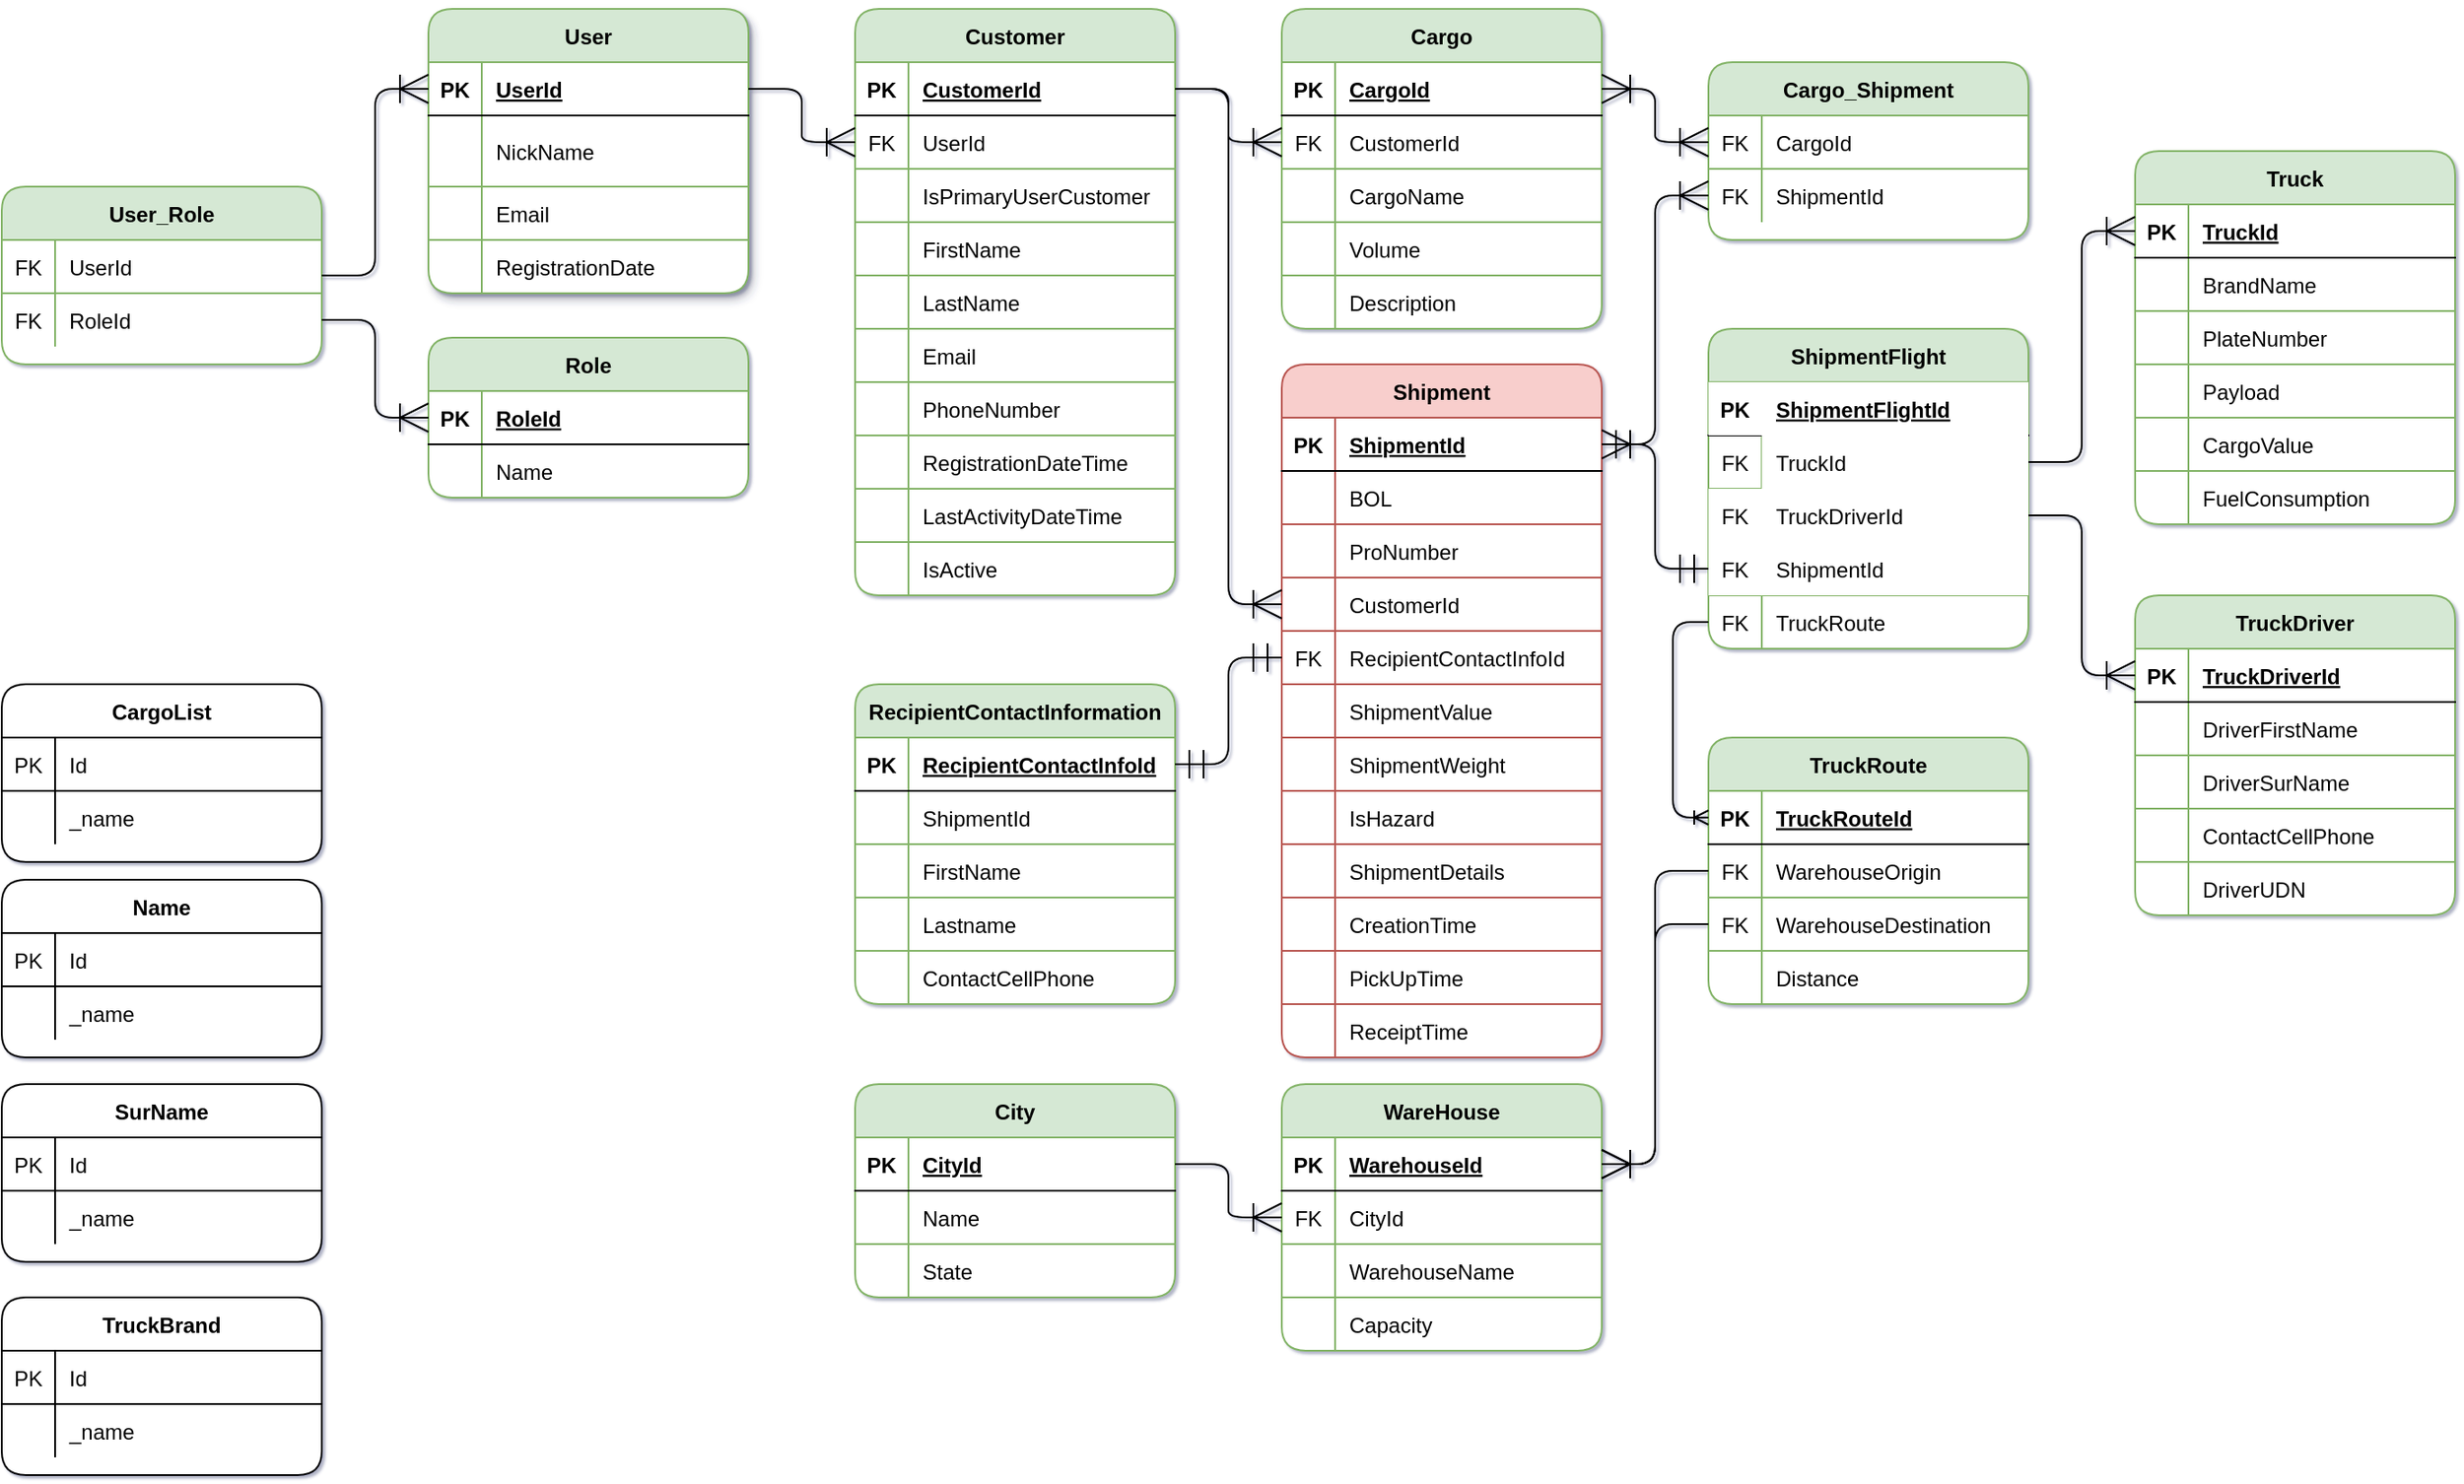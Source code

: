 <mxfile version="15.5.4" type="device"><diagram id="CVZd5RMMxuWs9JLyDb9h" name="Page-1"><mxGraphModel dx="1422" dy="794" grid="1" gridSize="20" guides="1" tooltips="1" connect="1" arrows="1" fold="1" page="1" pageScale="1" pageWidth="1600" pageHeight="900" background="none" math="0" shadow="1"><root><mxCell id="0"/><mxCell id="1" parent="0"/><mxCell id="jr4CrudYpE3wFT_TZqqA-8" value="User" style="shape=table;startSize=30;container=1;collapsible=1;childLayout=tableLayout;fixedRows=1;rowLines=1;fontStyle=1;align=center;resizeLast=1;hachureGap=4;pointerEvents=0;swimlaneFillColor=default;rounded=1;sketch=0;shadow=1;fillColor=#d5e8d4;strokeColor=#82b366;" parent="1" vertex="1"><mxGeometry x="260" y="20" width="180" height="160" as="geometry"/></mxCell><mxCell id="jr4CrudYpE3wFT_TZqqA-9" value="" style="shape=partialRectangle;collapsible=0;dropTarget=0;pointerEvents=0;fillColor=none;top=0;left=0;bottom=1;right=0;points=[[0,0.5],[1,0.5]];portConstraint=eastwest;" parent="jr4CrudYpE3wFT_TZqqA-8" vertex="1"><mxGeometry y="30" width="180" height="30" as="geometry"/></mxCell><mxCell id="jr4CrudYpE3wFT_TZqqA-10" value="PK" style="shape=partialRectangle;connectable=0;fillColor=none;top=0;left=0;bottom=0;right=0;fontStyle=1;overflow=hidden;" parent="jr4CrudYpE3wFT_TZqqA-9" vertex="1"><mxGeometry width="30" height="30" as="geometry"><mxRectangle width="30" height="30" as="alternateBounds"/></mxGeometry></mxCell><mxCell id="jr4CrudYpE3wFT_TZqqA-11" value="UserId" style="shape=partialRectangle;connectable=0;fillColor=none;top=0;left=0;bottom=0;right=0;align=left;spacingLeft=6;fontStyle=5;overflow=hidden;" parent="jr4CrudYpE3wFT_TZqqA-9" vertex="1"><mxGeometry x="30" width="150" height="30" as="geometry"><mxRectangle width="150" height="30" as="alternateBounds"/></mxGeometry></mxCell><mxCell id="jr4CrudYpE3wFT_TZqqA-12" value="" style="shape=partialRectangle;collapsible=0;dropTarget=0;pointerEvents=0;fillColor=none;top=0;left=0;bottom=0;right=0;points=[[0,0.5],[1,0.5]];portConstraint=eastwest;" parent="jr4CrudYpE3wFT_TZqqA-8" vertex="1"><mxGeometry y="60" width="180" height="40" as="geometry"/></mxCell><mxCell id="jr4CrudYpE3wFT_TZqqA-13" value="" style="shape=partialRectangle;connectable=0;fillColor=none;top=0;left=0;bottom=0;right=0;editable=1;overflow=hidden;" parent="jr4CrudYpE3wFT_TZqqA-12" vertex="1"><mxGeometry width="30" height="40" as="geometry"><mxRectangle width="30" height="40" as="alternateBounds"/></mxGeometry></mxCell><mxCell id="jr4CrudYpE3wFT_TZqqA-14" value="NickName" style="shape=partialRectangle;connectable=0;fillColor=none;top=0;left=0;bottom=0;right=0;align=left;spacingLeft=6;overflow=hidden;" parent="jr4CrudYpE3wFT_TZqqA-12" vertex="1"><mxGeometry x="30" width="150" height="40" as="geometry"><mxRectangle width="150" height="40" as="alternateBounds"/></mxGeometry></mxCell><mxCell id="jr4CrudYpE3wFT_TZqqA-15" value="" style="shape=partialRectangle;collapsible=0;dropTarget=0;pointerEvents=0;fillColor=none;top=0;left=0;bottom=0;right=0;points=[[0,0.5],[1,0.5]];portConstraint=eastwest;" parent="jr4CrudYpE3wFT_TZqqA-8" vertex="1"><mxGeometry y="100" width="180" height="30" as="geometry"/></mxCell><mxCell id="jr4CrudYpE3wFT_TZqqA-16" value="" style="shape=partialRectangle;connectable=0;fillColor=none;top=0;left=0;bottom=0;right=0;editable=1;overflow=hidden;sketch=0;perimeterSpacing=0;" parent="jr4CrudYpE3wFT_TZqqA-15" vertex="1"><mxGeometry width="30" height="30" as="geometry"><mxRectangle width="30" height="30" as="alternateBounds"/></mxGeometry></mxCell><mxCell id="jr4CrudYpE3wFT_TZqqA-17" value="Email" style="shape=partialRectangle;connectable=0;fillColor=none;top=0;left=0;bottom=0;right=0;align=left;spacingLeft=6;overflow=hidden;sketch=0;perimeterSpacing=0;" parent="jr4CrudYpE3wFT_TZqqA-15" vertex="1"><mxGeometry x="30" width="150" height="30" as="geometry"><mxRectangle width="150" height="30" as="alternateBounds"/></mxGeometry></mxCell><mxCell id="jr4CrudYpE3wFT_TZqqA-18" value="" style="shape=partialRectangle;collapsible=0;dropTarget=0;pointerEvents=0;fillColor=none;top=0;left=0;bottom=0;right=0;points=[[0,0.5],[1,0.5]];portConstraint=eastwest;" parent="jr4CrudYpE3wFT_TZqqA-8" vertex="1"><mxGeometry y="130" width="180" height="30" as="geometry"/></mxCell><mxCell id="jr4CrudYpE3wFT_TZqqA-19" value="" style="shape=partialRectangle;connectable=0;fillColor=none;top=0;left=0;bottom=0;right=0;editable=1;overflow=hidden;strokeColor=none;" parent="jr4CrudYpE3wFT_TZqqA-18" vertex="1"><mxGeometry width="30" height="30" as="geometry"><mxRectangle width="30" height="30" as="alternateBounds"/></mxGeometry></mxCell><mxCell id="jr4CrudYpE3wFT_TZqqA-20" value="RegistrationDate" style="shape=partialRectangle;connectable=0;fillColor=none;top=0;left=0;bottom=0;right=0;align=left;spacingLeft=6;overflow=hidden;strokeColor=none;" parent="jr4CrudYpE3wFT_TZqqA-18" vertex="1"><mxGeometry x="30" width="150" height="30" as="geometry"><mxRectangle width="150" height="30" as="alternateBounds"/></mxGeometry></mxCell><mxCell id="jr4CrudYpE3wFT_TZqqA-21" value="User_Role" style="shape=table;startSize=30;container=1;collapsible=1;childLayout=tableLayout;fixedRows=1;rowLines=1;fontStyle=1;align=center;resizeLast=1;hachureGap=4;pointerEvents=0;rounded=1;swimlaneFillColor=default;fillColor=#d5e8d4;strokeColor=#82b366;" parent="1" vertex="1"><mxGeometry x="20" y="120" width="180" height="100" as="geometry"/></mxCell><mxCell id="jr4CrudYpE3wFT_TZqqA-25" value="" style="shape=partialRectangle;collapsible=0;dropTarget=0;pointerEvents=0;fillColor=none;top=0;left=0;bottom=0;right=0;points=[[0,0.5],[1,0.5]];portConstraint=eastwest;" parent="jr4CrudYpE3wFT_TZqqA-21" vertex="1"><mxGeometry y="30" width="180" height="30" as="geometry"/></mxCell><mxCell id="jr4CrudYpE3wFT_TZqqA-26" value="FK" style="shape=partialRectangle;connectable=0;fillColor=none;top=0;left=0;bottom=0;right=0;editable=1;overflow=hidden;" parent="jr4CrudYpE3wFT_TZqqA-25" vertex="1"><mxGeometry width="30" height="30" as="geometry"><mxRectangle width="30" height="30" as="alternateBounds"/></mxGeometry></mxCell><mxCell id="jr4CrudYpE3wFT_TZqqA-27" value="UserId" style="shape=partialRectangle;connectable=0;fillColor=none;top=0;left=0;bottom=0;right=0;align=left;spacingLeft=6;overflow=hidden;" parent="jr4CrudYpE3wFT_TZqqA-25" vertex="1"><mxGeometry x="30" width="150" height="30" as="geometry"><mxRectangle width="150" height="30" as="alternateBounds"/></mxGeometry></mxCell><mxCell id="jr4CrudYpE3wFT_TZqqA-28" value="" style="shape=partialRectangle;collapsible=0;dropTarget=0;pointerEvents=0;fillColor=none;top=0;left=0;bottom=0;right=0;points=[[0,0.5],[1,0.5]];portConstraint=eastwest;" parent="jr4CrudYpE3wFT_TZqqA-21" vertex="1"><mxGeometry y="60" width="180" height="30" as="geometry"/></mxCell><mxCell id="jr4CrudYpE3wFT_TZqqA-29" value="FK" style="shape=partialRectangle;connectable=0;fillColor=none;top=0;left=0;bottom=0;right=0;editable=1;overflow=hidden;" parent="jr4CrudYpE3wFT_TZqqA-28" vertex="1"><mxGeometry width="30" height="30" as="geometry"><mxRectangle width="30" height="30" as="alternateBounds"/></mxGeometry></mxCell><mxCell id="jr4CrudYpE3wFT_TZqqA-30" value="RoleId" style="shape=partialRectangle;connectable=0;fillColor=none;top=0;left=0;bottom=0;right=0;align=left;spacingLeft=6;overflow=hidden;" parent="jr4CrudYpE3wFT_TZqqA-28" vertex="1"><mxGeometry x="30" width="150" height="30" as="geometry"><mxRectangle width="150" height="30" as="alternateBounds"/></mxGeometry></mxCell><mxCell id="jr4CrudYpE3wFT_TZqqA-34" value="Role" style="shape=table;startSize=30;container=1;collapsible=1;childLayout=tableLayout;fixedRows=1;rowLines=1;fontStyle=1;align=center;resizeLast=1;hachureGap=4;pointerEvents=0;rounded=1;swimlaneFillColor=default;fillColor=#d5e8d4;strokeColor=#82b366;" parent="1" vertex="1"><mxGeometry x="260" y="205" width="180" height="90" as="geometry"/></mxCell><mxCell id="jr4CrudYpE3wFT_TZqqA-35" value="" style="shape=partialRectangle;collapsible=0;dropTarget=0;pointerEvents=0;fillColor=none;top=0;left=0;bottom=1;right=0;points=[[0,0.5],[1,0.5]];portConstraint=eastwest;" parent="jr4CrudYpE3wFT_TZqqA-34" vertex="1"><mxGeometry y="30" width="180" height="30" as="geometry"/></mxCell><mxCell id="jr4CrudYpE3wFT_TZqqA-36" value="PK" style="shape=partialRectangle;connectable=0;fillColor=none;top=0;left=0;bottom=0;right=0;fontStyle=1;overflow=hidden;" parent="jr4CrudYpE3wFT_TZqqA-35" vertex="1"><mxGeometry width="30" height="30" as="geometry"><mxRectangle width="30" height="30" as="alternateBounds"/></mxGeometry></mxCell><mxCell id="jr4CrudYpE3wFT_TZqqA-37" value="RoleId" style="shape=partialRectangle;connectable=0;fillColor=none;top=0;left=0;bottom=0;right=0;align=left;spacingLeft=6;fontStyle=5;overflow=hidden;" parent="jr4CrudYpE3wFT_TZqqA-35" vertex="1"><mxGeometry x="30" width="150" height="30" as="geometry"><mxRectangle width="150" height="30" as="alternateBounds"/></mxGeometry></mxCell><mxCell id="jr4CrudYpE3wFT_TZqqA-38" value="" style="shape=partialRectangle;collapsible=0;dropTarget=0;pointerEvents=0;fillColor=none;top=0;left=0;bottom=0;right=0;points=[[0,0.5],[1,0.5]];portConstraint=eastwest;" parent="jr4CrudYpE3wFT_TZqqA-34" vertex="1"><mxGeometry y="60" width="180" height="30" as="geometry"/></mxCell><mxCell id="jr4CrudYpE3wFT_TZqqA-39" value="" style="shape=partialRectangle;connectable=0;fillColor=none;top=0;left=0;bottom=0;right=0;editable=1;overflow=hidden;" parent="jr4CrudYpE3wFT_TZqqA-38" vertex="1"><mxGeometry width="30" height="30" as="geometry"><mxRectangle width="30" height="30" as="alternateBounds"/></mxGeometry></mxCell><mxCell id="jr4CrudYpE3wFT_TZqqA-40" value="Name" style="shape=partialRectangle;connectable=0;fillColor=none;top=0;left=0;bottom=0;right=0;align=left;spacingLeft=6;overflow=hidden;" parent="jr4CrudYpE3wFT_TZqqA-38" vertex="1"><mxGeometry x="30" width="150" height="30" as="geometry"><mxRectangle width="150" height="30" as="alternateBounds"/></mxGeometry></mxCell><mxCell id="jr4CrudYpE3wFT_TZqqA-47" value="Customer" style="shape=table;startSize=30;container=1;collapsible=1;childLayout=tableLayout;fixedRows=1;rowLines=1;fontStyle=1;align=center;resizeLast=1;hachureGap=4;pointerEvents=0;rounded=1;swimlaneFillColor=default;horizontal=1;sketch=0;fillColor=#d5e8d4;strokeColor=#82b366;" parent="1" vertex="1"><mxGeometry x="500" y="20" width="180" height="330" as="geometry"/></mxCell><mxCell id="jr4CrudYpE3wFT_TZqqA-48" value="" style="shape=partialRectangle;collapsible=0;dropTarget=0;pointerEvents=0;fillColor=none;top=0;left=0;bottom=1;right=0;points=[[0,0.5],[1,0.5]];portConstraint=eastwest;" parent="jr4CrudYpE3wFT_TZqqA-47" vertex="1"><mxGeometry y="30" width="180" height="30" as="geometry"/></mxCell><mxCell id="jr4CrudYpE3wFT_TZqqA-49" value="PK" style="shape=partialRectangle;connectable=0;fillColor=none;top=0;left=0;bottom=0;right=0;fontStyle=1;overflow=hidden;" parent="jr4CrudYpE3wFT_TZqqA-48" vertex="1"><mxGeometry width="30" height="30" as="geometry"><mxRectangle width="30" height="30" as="alternateBounds"/></mxGeometry></mxCell><mxCell id="jr4CrudYpE3wFT_TZqqA-50" value="CustomerId" style="shape=partialRectangle;connectable=0;fillColor=none;top=0;left=0;bottom=0;right=0;align=left;spacingLeft=6;fontStyle=5;overflow=hidden;" parent="jr4CrudYpE3wFT_TZqqA-48" vertex="1"><mxGeometry x="30" width="150" height="30" as="geometry"><mxRectangle width="150" height="30" as="alternateBounds"/></mxGeometry></mxCell><mxCell id="jr4CrudYpE3wFT_TZqqA-51" value="" style="shape=partialRectangle;collapsible=0;dropTarget=0;pointerEvents=0;fillColor=none;top=0;left=0;bottom=0;right=0;points=[[0,0.5],[1,0.5]];portConstraint=eastwest;" parent="jr4CrudYpE3wFT_TZqqA-47" vertex="1"><mxGeometry y="60" width="180" height="30" as="geometry"/></mxCell><mxCell id="jr4CrudYpE3wFT_TZqqA-52" value="FK" style="shape=partialRectangle;connectable=0;fillColor=none;top=0;left=0;bottom=0;right=0;editable=1;overflow=hidden;" parent="jr4CrudYpE3wFT_TZqqA-51" vertex="1"><mxGeometry width="30" height="30" as="geometry"><mxRectangle width="30" height="30" as="alternateBounds"/></mxGeometry></mxCell><mxCell id="jr4CrudYpE3wFT_TZqqA-53" value="UserId" style="shape=partialRectangle;connectable=0;fillColor=none;top=0;left=0;bottom=0;right=0;align=left;spacingLeft=6;overflow=hidden;" parent="jr4CrudYpE3wFT_TZqqA-51" vertex="1"><mxGeometry x="30" width="150" height="30" as="geometry"><mxRectangle width="150" height="30" as="alternateBounds"/></mxGeometry></mxCell><mxCell id="jr4CrudYpE3wFT_TZqqA-54" value="" style="shape=partialRectangle;collapsible=0;dropTarget=0;pointerEvents=0;fillColor=none;top=0;left=0;bottom=0;right=0;points=[[0,0.5],[1,0.5]];portConstraint=eastwest;" parent="jr4CrudYpE3wFT_TZqqA-47" vertex="1"><mxGeometry y="90" width="180" height="30" as="geometry"/></mxCell><mxCell id="jr4CrudYpE3wFT_TZqqA-55" value="" style="shape=partialRectangle;connectable=0;fillColor=none;top=0;left=0;bottom=0;right=0;editable=1;overflow=hidden;" parent="jr4CrudYpE3wFT_TZqqA-54" vertex="1"><mxGeometry width="30" height="30" as="geometry"><mxRectangle width="30" height="30" as="alternateBounds"/></mxGeometry></mxCell><mxCell id="jr4CrudYpE3wFT_TZqqA-56" value="IsPrimaryUserCustomer" style="shape=partialRectangle;connectable=0;fillColor=none;top=0;left=0;bottom=0;right=0;align=left;spacingLeft=6;overflow=hidden;" parent="jr4CrudYpE3wFT_TZqqA-54" vertex="1"><mxGeometry x="30" width="150" height="30" as="geometry"><mxRectangle width="150" height="30" as="alternateBounds"/></mxGeometry></mxCell><mxCell id="jr4CrudYpE3wFT_TZqqA-57" value="" style="shape=partialRectangle;collapsible=0;dropTarget=0;pointerEvents=0;fillColor=none;top=0;left=0;bottom=0;right=0;points=[[0,0.5],[1,0.5]];portConstraint=eastwest;" parent="jr4CrudYpE3wFT_TZqqA-47" vertex="1"><mxGeometry y="120" width="180" height="30" as="geometry"/></mxCell><mxCell id="jr4CrudYpE3wFT_TZqqA-58" value="" style="shape=partialRectangle;connectable=0;fillColor=none;top=0;left=0;bottom=0;right=0;editable=1;overflow=hidden;" parent="jr4CrudYpE3wFT_TZqqA-57" vertex="1"><mxGeometry width="30" height="30" as="geometry"><mxRectangle width="30" height="30" as="alternateBounds"/></mxGeometry></mxCell><mxCell id="jr4CrudYpE3wFT_TZqqA-59" value="FirstName" style="shape=partialRectangle;connectable=0;fillColor=none;top=0;left=0;bottom=0;right=0;align=left;spacingLeft=6;overflow=hidden;" parent="jr4CrudYpE3wFT_TZqqA-57" vertex="1"><mxGeometry x="30" width="150" height="30" as="geometry"><mxRectangle width="150" height="30" as="alternateBounds"/></mxGeometry></mxCell><mxCell id="5v33RoL6X3IqQ5cDpFen-39" value="" style="shape=partialRectangle;collapsible=0;dropTarget=0;pointerEvents=0;fillColor=none;top=0;left=0;bottom=0;right=0;points=[[0,0.5],[1,0.5]];portConstraint=eastwest;" parent="jr4CrudYpE3wFT_TZqqA-47" vertex="1"><mxGeometry y="150" width="180" height="30" as="geometry"/></mxCell><mxCell id="5v33RoL6X3IqQ5cDpFen-40" value="" style="shape=partialRectangle;connectable=0;fillColor=none;top=0;left=0;bottom=0;right=0;editable=1;overflow=hidden;" parent="5v33RoL6X3IqQ5cDpFen-39" vertex="1"><mxGeometry width="30" height="30" as="geometry"><mxRectangle width="30" height="30" as="alternateBounds"/></mxGeometry></mxCell><mxCell id="5v33RoL6X3IqQ5cDpFen-41" value="LastName" style="shape=partialRectangle;connectable=0;fillColor=none;top=0;left=0;bottom=0;right=0;align=left;spacingLeft=6;overflow=hidden;" parent="5v33RoL6X3IqQ5cDpFen-39" vertex="1"><mxGeometry x="30" width="150" height="30" as="geometry"><mxRectangle width="150" height="30" as="alternateBounds"/></mxGeometry></mxCell><mxCell id="5v33RoL6X3IqQ5cDpFen-42" value="" style="shape=partialRectangle;collapsible=0;dropTarget=0;pointerEvents=0;fillColor=none;top=0;left=0;bottom=0;right=0;points=[[0,0.5],[1,0.5]];portConstraint=eastwest;" parent="jr4CrudYpE3wFT_TZqqA-47" vertex="1"><mxGeometry y="180" width="180" height="30" as="geometry"/></mxCell><mxCell id="5v33RoL6X3IqQ5cDpFen-43" value="" style="shape=partialRectangle;connectable=0;fillColor=none;top=0;left=0;bottom=0;right=0;editable=1;overflow=hidden;" parent="5v33RoL6X3IqQ5cDpFen-42" vertex="1"><mxGeometry width="30" height="30" as="geometry"><mxRectangle width="30" height="30" as="alternateBounds"/></mxGeometry></mxCell><mxCell id="5v33RoL6X3IqQ5cDpFen-44" value="Email" style="shape=partialRectangle;connectable=0;fillColor=none;top=0;left=0;bottom=0;right=0;align=left;spacingLeft=6;overflow=hidden;" parent="5v33RoL6X3IqQ5cDpFen-42" vertex="1"><mxGeometry x="30" width="150" height="30" as="geometry"><mxRectangle width="150" height="30" as="alternateBounds"/></mxGeometry></mxCell><mxCell id="5v33RoL6X3IqQ5cDpFen-45" value="" style="shape=partialRectangle;collapsible=0;dropTarget=0;pointerEvents=0;fillColor=none;top=0;left=0;bottom=0;right=0;points=[[0,0.5],[1,0.5]];portConstraint=eastwest;" parent="jr4CrudYpE3wFT_TZqqA-47" vertex="1"><mxGeometry y="210" width="180" height="30" as="geometry"/></mxCell><mxCell id="5v33RoL6X3IqQ5cDpFen-46" value="" style="shape=partialRectangle;connectable=0;fillColor=none;top=0;left=0;bottom=0;right=0;editable=1;overflow=hidden;" parent="5v33RoL6X3IqQ5cDpFen-45" vertex="1"><mxGeometry width="30" height="30" as="geometry"><mxRectangle width="30" height="30" as="alternateBounds"/></mxGeometry></mxCell><mxCell id="5v33RoL6X3IqQ5cDpFen-47" value="PhoneNumber" style="shape=partialRectangle;connectable=0;fillColor=none;top=0;left=0;bottom=0;right=0;align=left;spacingLeft=6;overflow=hidden;" parent="5v33RoL6X3IqQ5cDpFen-45" vertex="1"><mxGeometry x="30" width="150" height="30" as="geometry"><mxRectangle width="150" height="30" as="alternateBounds"/></mxGeometry></mxCell><mxCell id="5v33RoL6X3IqQ5cDpFen-48" value="" style="shape=partialRectangle;collapsible=0;dropTarget=0;pointerEvents=0;fillColor=none;top=0;left=0;bottom=0;right=0;points=[[0,0.5],[1,0.5]];portConstraint=eastwest;" parent="jr4CrudYpE3wFT_TZqqA-47" vertex="1"><mxGeometry y="240" width="180" height="30" as="geometry"/></mxCell><mxCell id="5v33RoL6X3IqQ5cDpFen-49" value="" style="shape=partialRectangle;connectable=0;fillColor=none;top=0;left=0;bottom=0;right=0;editable=1;overflow=hidden;" parent="5v33RoL6X3IqQ5cDpFen-48" vertex="1"><mxGeometry width="30" height="30" as="geometry"><mxRectangle width="30" height="30" as="alternateBounds"/></mxGeometry></mxCell><mxCell id="5v33RoL6X3IqQ5cDpFen-50" value="RegistrationDateTime" style="shape=partialRectangle;connectable=0;fillColor=none;top=0;left=0;bottom=0;right=0;align=left;spacingLeft=6;overflow=hidden;" parent="5v33RoL6X3IqQ5cDpFen-48" vertex="1"><mxGeometry x="30" width="150" height="30" as="geometry"><mxRectangle width="150" height="30" as="alternateBounds"/></mxGeometry></mxCell><mxCell id="5v33RoL6X3IqQ5cDpFen-51" value="" style="shape=partialRectangle;collapsible=0;dropTarget=0;pointerEvents=0;fillColor=none;top=0;left=0;bottom=0;right=0;points=[[0,0.5],[1,0.5]];portConstraint=eastwest;" parent="jr4CrudYpE3wFT_TZqqA-47" vertex="1"><mxGeometry y="270" width="180" height="30" as="geometry"/></mxCell><mxCell id="5v33RoL6X3IqQ5cDpFen-52" value="" style="shape=partialRectangle;connectable=0;fillColor=none;top=0;left=0;bottom=0;right=0;editable=1;overflow=hidden;" parent="5v33RoL6X3IqQ5cDpFen-51" vertex="1"><mxGeometry width="30" height="30" as="geometry"><mxRectangle width="30" height="30" as="alternateBounds"/></mxGeometry></mxCell><mxCell id="5v33RoL6X3IqQ5cDpFen-53" value="LastActivityDateTime" style="shape=partialRectangle;connectable=0;fillColor=none;top=0;left=0;bottom=0;right=0;align=left;spacingLeft=6;overflow=hidden;" parent="5v33RoL6X3IqQ5cDpFen-51" vertex="1"><mxGeometry x="30" width="150" height="30" as="geometry"><mxRectangle width="150" height="30" as="alternateBounds"/></mxGeometry></mxCell><mxCell id="5v33RoL6X3IqQ5cDpFen-54" value="" style="shape=partialRectangle;collapsible=0;dropTarget=0;pointerEvents=0;fillColor=none;top=0;left=0;bottom=0;right=0;points=[[0,0.5],[1,0.5]];portConstraint=eastwest;" parent="jr4CrudYpE3wFT_TZqqA-47" vertex="1"><mxGeometry y="300" width="180" height="30" as="geometry"/></mxCell><mxCell id="5v33RoL6X3IqQ5cDpFen-55" value="" style="shape=partialRectangle;connectable=0;fillColor=none;top=0;left=0;bottom=0;right=0;editable=1;overflow=hidden;" parent="5v33RoL6X3IqQ5cDpFen-54" vertex="1"><mxGeometry width="30" height="30" as="geometry"><mxRectangle width="30" height="30" as="alternateBounds"/></mxGeometry></mxCell><mxCell id="5v33RoL6X3IqQ5cDpFen-56" value="IsActive" style="shape=partialRectangle;connectable=0;fillColor=none;top=0;left=0;bottom=0;right=0;align=left;spacingLeft=6;overflow=hidden;" parent="5v33RoL6X3IqQ5cDpFen-54" vertex="1"><mxGeometry x="30" width="150" height="30" as="geometry"><mxRectangle width="150" height="30" as="alternateBounds"/></mxGeometry></mxCell><mxCell id="jr4CrudYpE3wFT_TZqqA-73" value="Cargo" style="shape=table;startSize=30;container=1;collapsible=1;childLayout=tableLayout;fixedRows=1;rowLines=1;fontStyle=1;align=center;resizeLast=1;hachureGap=4;pointerEvents=0;rounded=1;swimlaneFillColor=default;fillColor=#d5e8d4;strokeColor=#82b366;" parent="1" vertex="1"><mxGeometry x="740" y="20" width="180" height="180" as="geometry"/></mxCell><mxCell id="jr4CrudYpE3wFT_TZqqA-74" value="" style="shape=partialRectangle;collapsible=0;dropTarget=0;pointerEvents=0;fillColor=none;top=0;left=0;bottom=1;right=0;points=[[0,0.5],[1,0.5]];portConstraint=eastwest;" parent="jr4CrudYpE3wFT_TZqqA-73" vertex="1"><mxGeometry y="30" width="180" height="30" as="geometry"/></mxCell><mxCell id="jr4CrudYpE3wFT_TZqqA-75" value="PK" style="shape=partialRectangle;connectable=0;fillColor=none;top=0;left=0;bottom=0;right=0;fontStyle=1;overflow=hidden;" parent="jr4CrudYpE3wFT_TZqqA-74" vertex="1"><mxGeometry width="30" height="30" as="geometry"><mxRectangle width="30" height="30" as="alternateBounds"/></mxGeometry></mxCell><mxCell id="jr4CrudYpE3wFT_TZqqA-76" value="CargoId" style="shape=partialRectangle;connectable=0;fillColor=none;top=0;left=0;bottom=0;right=0;align=left;spacingLeft=6;fontStyle=5;overflow=hidden;" parent="jr4CrudYpE3wFT_TZqqA-74" vertex="1"><mxGeometry x="30" width="150" height="30" as="geometry"><mxRectangle width="150" height="30" as="alternateBounds"/></mxGeometry></mxCell><mxCell id="jr4CrudYpE3wFT_TZqqA-77" value="" style="shape=partialRectangle;collapsible=0;dropTarget=0;pointerEvents=0;fillColor=none;top=0;left=0;bottom=0;right=0;points=[[0,0.5],[1,0.5]];portConstraint=eastwest;" parent="jr4CrudYpE3wFT_TZqqA-73" vertex="1"><mxGeometry y="60" width="180" height="30" as="geometry"/></mxCell><mxCell id="jr4CrudYpE3wFT_TZqqA-78" value="FK" style="shape=partialRectangle;connectable=0;fillColor=none;top=0;left=0;bottom=0;right=0;editable=1;overflow=hidden;" parent="jr4CrudYpE3wFT_TZqqA-77" vertex="1"><mxGeometry width="30" height="30" as="geometry"><mxRectangle width="30" height="30" as="alternateBounds"/></mxGeometry></mxCell><mxCell id="jr4CrudYpE3wFT_TZqqA-79" value="CustomerId" style="shape=partialRectangle;connectable=0;fillColor=none;top=0;left=0;bottom=0;right=0;align=left;spacingLeft=6;overflow=hidden;" parent="jr4CrudYpE3wFT_TZqqA-77" vertex="1"><mxGeometry x="30" width="150" height="30" as="geometry"><mxRectangle width="150" height="30" as="alternateBounds"/></mxGeometry></mxCell><mxCell id="jr4CrudYpE3wFT_TZqqA-80" value="" style="shape=partialRectangle;collapsible=0;dropTarget=0;pointerEvents=0;fillColor=none;top=0;left=0;bottom=0;right=0;points=[[0,0.5],[1,0.5]];portConstraint=eastwest;" parent="jr4CrudYpE3wFT_TZqqA-73" vertex="1"><mxGeometry y="90" width="180" height="30" as="geometry"/></mxCell><mxCell id="jr4CrudYpE3wFT_TZqqA-81" value="" style="shape=partialRectangle;connectable=0;fillColor=none;top=0;left=0;bottom=0;right=0;editable=1;overflow=hidden;" parent="jr4CrudYpE3wFT_TZqqA-80" vertex="1"><mxGeometry width="30" height="30" as="geometry"><mxRectangle width="30" height="30" as="alternateBounds"/></mxGeometry></mxCell><mxCell id="jr4CrudYpE3wFT_TZqqA-82" value="CargoName" style="shape=partialRectangle;connectable=0;fillColor=none;top=0;left=0;bottom=0;right=0;align=left;spacingLeft=6;overflow=hidden;" parent="jr4CrudYpE3wFT_TZqqA-80" vertex="1"><mxGeometry x="30" width="150" height="30" as="geometry"><mxRectangle width="150" height="30" as="alternateBounds"/></mxGeometry></mxCell><mxCell id="jr4CrudYpE3wFT_TZqqA-83" value="" style="shape=partialRectangle;collapsible=0;dropTarget=0;pointerEvents=0;fillColor=none;top=0;left=0;bottom=0;right=0;points=[[0,0.5],[1,0.5]];portConstraint=eastwest;" parent="jr4CrudYpE3wFT_TZqqA-73" vertex="1"><mxGeometry y="120" width="180" height="30" as="geometry"/></mxCell><mxCell id="jr4CrudYpE3wFT_TZqqA-84" value="" style="shape=partialRectangle;connectable=0;fillColor=none;top=0;left=0;bottom=0;right=0;editable=1;overflow=hidden;" parent="jr4CrudYpE3wFT_TZqqA-83" vertex="1"><mxGeometry width="30" height="30" as="geometry"><mxRectangle width="30" height="30" as="alternateBounds"/></mxGeometry></mxCell><mxCell id="jr4CrudYpE3wFT_TZqqA-85" value="Volume" style="shape=partialRectangle;connectable=0;fillColor=none;top=0;left=0;bottom=0;right=0;align=left;spacingLeft=6;overflow=hidden;" parent="jr4CrudYpE3wFT_TZqqA-83" vertex="1"><mxGeometry x="30" width="150" height="30" as="geometry"><mxRectangle width="150" height="30" as="alternateBounds"/></mxGeometry></mxCell><mxCell id="5v33RoL6X3IqQ5cDpFen-57" value="" style="shape=partialRectangle;collapsible=0;dropTarget=0;pointerEvents=0;fillColor=none;top=0;left=0;bottom=0;right=0;points=[[0,0.5],[1,0.5]];portConstraint=eastwest;" parent="jr4CrudYpE3wFT_TZqqA-73" vertex="1"><mxGeometry y="150" width="180" height="30" as="geometry"/></mxCell><mxCell id="5v33RoL6X3IqQ5cDpFen-58" value="" style="shape=partialRectangle;connectable=0;fillColor=none;top=0;left=0;bottom=0;right=0;editable=1;overflow=hidden;" parent="5v33RoL6X3IqQ5cDpFen-57" vertex="1"><mxGeometry width="30" height="30" as="geometry"><mxRectangle width="30" height="30" as="alternateBounds"/></mxGeometry></mxCell><mxCell id="5v33RoL6X3IqQ5cDpFen-59" value="Description" style="shape=partialRectangle;connectable=0;fillColor=none;top=0;left=0;bottom=0;right=0;align=left;spacingLeft=6;overflow=hidden;" parent="5v33RoL6X3IqQ5cDpFen-57" vertex="1"><mxGeometry x="30" width="150" height="30" as="geometry"><mxRectangle width="150" height="30" as="alternateBounds"/></mxGeometry></mxCell><mxCell id="jr4CrudYpE3wFT_TZqqA-86" value="Shipment" style="shape=table;startSize=30;container=1;collapsible=1;childLayout=tableLayout;fixedRows=1;rowLines=1;fontStyle=1;align=center;resizeLast=1;hachureGap=4;pointerEvents=0;rounded=1;swimlaneFillColor=default;fillColor=#f8cecc;strokeColor=#b85450;" parent="1" vertex="1"><mxGeometry x="740" y="220" width="180" height="390" as="geometry"/></mxCell><mxCell id="jr4CrudYpE3wFT_TZqqA-87" value="" style="shape=partialRectangle;collapsible=0;dropTarget=0;pointerEvents=0;fillColor=none;top=0;left=0;bottom=1;right=0;points=[[0,0.5],[1,0.5]];portConstraint=eastwest;" parent="jr4CrudYpE3wFT_TZqqA-86" vertex="1"><mxGeometry y="30" width="180" height="30" as="geometry"/></mxCell><mxCell id="jr4CrudYpE3wFT_TZqqA-88" value="PK" style="shape=partialRectangle;connectable=0;fillColor=none;top=0;left=0;bottom=0;right=0;fontStyle=1;overflow=hidden;" parent="jr4CrudYpE3wFT_TZqqA-87" vertex="1"><mxGeometry width="30" height="30" as="geometry"><mxRectangle width="30" height="30" as="alternateBounds"/></mxGeometry></mxCell><mxCell id="jr4CrudYpE3wFT_TZqqA-89" value="ShipmentId" style="shape=partialRectangle;connectable=0;fillColor=none;top=0;left=0;bottom=0;right=0;align=left;spacingLeft=6;fontStyle=5;overflow=hidden;" parent="jr4CrudYpE3wFT_TZqqA-87" vertex="1"><mxGeometry x="30" width="150" height="30" as="geometry"><mxRectangle width="150" height="30" as="alternateBounds"/></mxGeometry></mxCell><mxCell id="jr4CrudYpE3wFT_TZqqA-90" value="" style="shape=partialRectangle;collapsible=0;dropTarget=0;pointerEvents=0;fillColor=none;top=0;left=0;bottom=0;right=0;points=[[0,0.5],[1,0.5]];portConstraint=eastwest;" parent="jr4CrudYpE3wFT_TZqqA-86" vertex="1"><mxGeometry y="60" width="180" height="30" as="geometry"/></mxCell><mxCell id="jr4CrudYpE3wFT_TZqqA-91" value="" style="shape=partialRectangle;connectable=0;fillColor=none;top=0;left=0;bottom=0;right=0;editable=1;overflow=hidden;" parent="jr4CrudYpE3wFT_TZqqA-90" vertex="1"><mxGeometry width="30" height="30" as="geometry"><mxRectangle width="30" height="30" as="alternateBounds"/></mxGeometry></mxCell><mxCell id="jr4CrudYpE3wFT_TZqqA-92" value="BOL" style="shape=partialRectangle;connectable=0;fillColor=none;top=0;left=0;bottom=0;right=0;align=left;spacingLeft=6;overflow=hidden;" parent="jr4CrudYpE3wFT_TZqqA-90" vertex="1"><mxGeometry x="30" width="150" height="30" as="geometry"><mxRectangle width="150" height="30" as="alternateBounds"/></mxGeometry></mxCell><mxCell id="jr4CrudYpE3wFT_TZqqA-93" value="" style="shape=partialRectangle;collapsible=0;dropTarget=0;pointerEvents=0;fillColor=none;top=0;left=0;bottom=0;right=0;points=[[0,0.5],[1,0.5]];portConstraint=eastwest;" parent="jr4CrudYpE3wFT_TZqqA-86" vertex="1"><mxGeometry y="90" width="180" height="30" as="geometry"/></mxCell><mxCell id="jr4CrudYpE3wFT_TZqqA-94" value="" style="shape=partialRectangle;connectable=0;fillColor=none;top=0;left=0;bottom=0;right=0;editable=1;overflow=hidden;" parent="jr4CrudYpE3wFT_TZqqA-93" vertex="1"><mxGeometry width="30" height="30" as="geometry"><mxRectangle width="30" height="30" as="alternateBounds"/></mxGeometry></mxCell><mxCell id="jr4CrudYpE3wFT_TZqqA-95" value="ProNumber" style="shape=partialRectangle;connectable=0;fillColor=none;top=0;left=0;bottom=0;right=0;align=left;spacingLeft=6;overflow=hidden;" parent="jr4CrudYpE3wFT_TZqqA-93" vertex="1"><mxGeometry x="30" width="150" height="30" as="geometry"><mxRectangle width="150" height="30" as="alternateBounds"/></mxGeometry></mxCell><mxCell id="jr4CrudYpE3wFT_TZqqA-96" value="" style="shape=partialRectangle;collapsible=0;dropTarget=0;pointerEvents=0;fillColor=none;top=0;left=0;bottom=0;right=0;points=[[0,0.5],[1,0.5]];portConstraint=eastwest;" parent="jr4CrudYpE3wFT_TZqqA-86" vertex="1"><mxGeometry y="120" width="180" height="30" as="geometry"/></mxCell><mxCell id="jr4CrudYpE3wFT_TZqqA-97" value="" style="shape=partialRectangle;connectable=0;fillColor=none;top=0;left=0;bottom=0;right=0;editable=1;overflow=hidden;" parent="jr4CrudYpE3wFT_TZqqA-96" vertex="1"><mxGeometry width="30" height="30" as="geometry"><mxRectangle width="30" height="30" as="alternateBounds"/></mxGeometry></mxCell><mxCell id="jr4CrudYpE3wFT_TZqqA-98" value="CustomerId" style="shape=partialRectangle;connectable=0;fillColor=none;top=0;left=0;bottom=0;right=0;align=left;spacingLeft=6;overflow=hidden;" parent="jr4CrudYpE3wFT_TZqqA-96" vertex="1"><mxGeometry x="30" width="150" height="30" as="geometry"><mxRectangle width="150" height="30" as="alternateBounds"/></mxGeometry></mxCell><mxCell id="5v33RoL6X3IqQ5cDpFen-90" value="" style="shape=partialRectangle;collapsible=0;dropTarget=0;pointerEvents=0;fillColor=none;top=0;left=0;bottom=0;right=0;points=[[0,0.5],[1,0.5]];portConstraint=eastwest;" parent="jr4CrudYpE3wFT_TZqqA-86" vertex="1"><mxGeometry y="150" width="180" height="30" as="geometry"/></mxCell><mxCell id="5v33RoL6X3IqQ5cDpFen-91" value="FK" style="shape=partialRectangle;connectable=0;fillColor=none;top=0;left=0;bottom=0;right=0;editable=1;overflow=hidden;" parent="5v33RoL6X3IqQ5cDpFen-90" vertex="1"><mxGeometry width="30" height="30" as="geometry"><mxRectangle width="30" height="30" as="alternateBounds"/></mxGeometry></mxCell><mxCell id="5v33RoL6X3IqQ5cDpFen-92" value="RecipientContactInfoId" style="shape=partialRectangle;connectable=0;fillColor=none;top=0;left=0;bottom=0;right=0;align=left;spacingLeft=6;overflow=hidden;" parent="5v33RoL6X3IqQ5cDpFen-90" vertex="1"><mxGeometry x="30" width="150" height="30" as="geometry"><mxRectangle width="150" height="30" as="alternateBounds"/></mxGeometry></mxCell><mxCell id="5v33RoL6X3IqQ5cDpFen-93" value="" style="shape=partialRectangle;collapsible=0;dropTarget=0;pointerEvents=0;fillColor=none;top=0;left=0;bottom=0;right=0;points=[[0,0.5],[1,0.5]];portConstraint=eastwest;" parent="jr4CrudYpE3wFT_TZqqA-86" vertex="1"><mxGeometry y="180" width="180" height="30" as="geometry"/></mxCell><mxCell id="5v33RoL6X3IqQ5cDpFen-94" value="" style="shape=partialRectangle;connectable=0;fillColor=none;top=0;left=0;bottom=0;right=0;editable=1;overflow=hidden;" parent="5v33RoL6X3IqQ5cDpFen-93" vertex="1"><mxGeometry width="30" height="30" as="geometry"><mxRectangle width="30" height="30" as="alternateBounds"/></mxGeometry></mxCell><mxCell id="5v33RoL6X3IqQ5cDpFen-95" value="ShipmentValue" style="shape=partialRectangle;connectable=0;fillColor=none;top=0;left=0;bottom=0;right=0;align=left;spacingLeft=6;overflow=hidden;" parent="5v33RoL6X3IqQ5cDpFen-93" vertex="1"><mxGeometry x="30" width="150" height="30" as="geometry"><mxRectangle width="150" height="30" as="alternateBounds"/></mxGeometry></mxCell><mxCell id="5v33RoL6X3IqQ5cDpFen-96" value="" style="shape=partialRectangle;collapsible=0;dropTarget=0;pointerEvents=0;fillColor=none;top=0;left=0;bottom=0;right=0;points=[[0,0.5],[1,0.5]];portConstraint=eastwest;" parent="jr4CrudYpE3wFT_TZqqA-86" vertex="1"><mxGeometry y="210" width="180" height="30" as="geometry"/></mxCell><mxCell id="5v33RoL6X3IqQ5cDpFen-97" value="" style="shape=partialRectangle;connectable=0;fillColor=none;top=0;left=0;bottom=0;right=0;editable=1;overflow=hidden;" parent="5v33RoL6X3IqQ5cDpFen-96" vertex="1"><mxGeometry width="30" height="30" as="geometry"><mxRectangle width="30" height="30" as="alternateBounds"/></mxGeometry></mxCell><mxCell id="5v33RoL6X3IqQ5cDpFen-98" value="ShipmentWeight" style="shape=partialRectangle;connectable=0;fillColor=none;top=0;left=0;bottom=0;right=0;align=left;spacingLeft=6;overflow=hidden;" parent="5v33RoL6X3IqQ5cDpFen-96" vertex="1"><mxGeometry x="30" width="150" height="30" as="geometry"><mxRectangle width="150" height="30" as="alternateBounds"/></mxGeometry></mxCell><mxCell id="5v33RoL6X3IqQ5cDpFen-127" value="" style="shape=partialRectangle;collapsible=0;dropTarget=0;pointerEvents=0;fillColor=none;top=0;left=0;bottom=0;right=0;points=[[0,0.5],[1,0.5]];portConstraint=eastwest;" parent="jr4CrudYpE3wFT_TZqqA-86" vertex="1"><mxGeometry y="240" width="180" height="30" as="geometry"/></mxCell><mxCell id="5v33RoL6X3IqQ5cDpFen-128" value="" style="shape=partialRectangle;connectable=0;fillColor=none;top=0;left=0;bottom=0;right=0;editable=1;overflow=hidden;" parent="5v33RoL6X3IqQ5cDpFen-127" vertex="1"><mxGeometry width="30" height="30" as="geometry"><mxRectangle width="30" height="30" as="alternateBounds"/></mxGeometry></mxCell><mxCell id="5v33RoL6X3IqQ5cDpFen-129" value="IsHazard" style="shape=partialRectangle;connectable=0;fillColor=none;top=0;left=0;bottom=0;right=0;align=left;spacingLeft=6;overflow=hidden;" parent="5v33RoL6X3IqQ5cDpFen-127" vertex="1"><mxGeometry x="30" width="150" height="30" as="geometry"><mxRectangle width="150" height="30" as="alternateBounds"/></mxGeometry></mxCell><mxCell id="5v33RoL6X3IqQ5cDpFen-130" value="" style="shape=partialRectangle;collapsible=0;dropTarget=0;pointerEvents=0;fillColor=none;top=0;left=0;bottom=0;right=0;points=[[0,0.5],[1,0.5]];portConstraint=eastwest;" parent="jr4CrudYpE3wFT_TZqqA-86" vertex="1"><mxGeometry y="270" width="180" height="30" as="geometry"/></mxCell><mxCell id="5v33RoL6X3IqQ5cDpFen-131" value="" style="shape=partialRectangle;connectable=0;fillColor=none;top=0;left=0;bottom=0;right=0;editable=1;overflow=hidden;" parent="5v33RoL6X3IqQ5cDpFen-130" vertex="1"><mxGeometry width="30" height="30" as="geometry"><mxRectangle width="30" height="30" as="alternateBounds"/></mxGeometry></mxCell><mxCell id="5v33RoL6X3IqQ5cDpFen-132" value="ShipmentDetails" style="shape=partialRectangle;connectable=0;fillColor=none;top=0;left=0;bottom=0;right=0;align=left;spacingLeft=6;overflow=hidden;" parent="5v33RoL6X3IqQ5cDpFen-130" vertex="1"><mxGeometry x="30" width="150" height="30" as="geometry"><mxRectangle width="150" height="30" as="alternateBounds"/></mxGeometry></mxCell><mxCell id="5v33RoL6X3IqQ5cDpFen-133" value="" style="shape=partialRectangle;collapsible=0;dropTarget=0;pointerEvents=0;fillColor=none;top=0;left=0;bottom=0;right=0;points=[[0,0.5],[1,0.5]];portConstraint=eastwest;" parent="jr4CrudYpE3wFT_TZqqA-86" vertex="1"><mxGeometry y="300" width="180" height="30" as="geometry"/></mxCell><mxCell id="5v33RoL6X3IqQ5cDpFen-134" value="" style="shape=partialRectangle;connectable=0;fillColor=none;top=0;left=0;bottom=0;right=0;editable=1;overflow=hidden;" parent="5v33RoL6X3IqQ5cDpFen-133" vertex="1"><mxGeometry width="30" height="30" as="geometry"><mxRectangle width="30" height="30" as="alternateBounds"/></mxGeometry></mxCell><mxCell id="5v33RoL6X3IqQ5cDpFen-135" value="CreationTime" style="shape=partialRectangle;connectable=0;fillColor=none;top=0;left=0;bottom=0;right=0;align=left;spacingLeft=6;overflow=hidden;" parent="5v33RoL6X3IqQ5cDpFen-133" vertex="1"><mxGeometry x="30" width="150" height="30" as="geometry"><mxRectangle width="150" height="30" as="alternateBounds"/></mxGeometry></mxCell><mxCell id="5v33RoL6X3IqQ5cDpFen-136" value="" style="shape=partialRectangle;collapsible=0;dropTarget=0;pointerEvents=0;fillColor=none;top=0;left=0;bottom=0;right=0;points=[[0,0.5],[1,0.5]];portConstraint=eastwest;" parent="jr4CrudYpE3wFT_TZqqA-86" vertex="1"><mxGeometry y="330" width="180" height="30" as="geometry"/></mxCell><mxCell id="5v33RoL6X3IqQ5cDpFen-137" value="" style="shape=partialRectangle;connectable=0;fillColor=none;top=0;left=0;bottom=0;right=0;editable=1;overflow=hidden;" parent="5v33RoL6X3IqQ5cDpFen-136" vertex="1"><mxGeometry width="30" height="30" as="geometry"><mxRectangle width="30" height="30" as="alternateBounds"/></mxGeometry></mxCell><mxCell id="5v33RoL6X3IqQ5cDpFen-138" value="PickUpTime" style="shape=partialRectangle;connectable=0;fillColor=none;top=0;left=0;bottom=0;right=0;align=left;spacingLeft=6;overflow=hidden;" parent="5v33RoL6X3IqQ5cDpFen-136" vertex="1"><mxGeometry x="30" width="150" height="30" as="geometry"><mxRectangle width="150" height="30" as="alternateBounds"/></mxGeometry></mxCell><mxCell id="5v33RoL6X3IqQ5cDpFen-139" value="" style="shape=partialRectangle;collapsible=0;dropTarget=0;pointerEvents=0;fillColor=none;top=0;left=0;bottom=0;right=0;points=[[0,0.5],[1,0.5]];portConstraint=eastwest;" parent="jr4CrudYpE3wFT_TZqqA-86" vertex="1"><mxGeometry y="360" width="180" height="30" as="geometry"/></mxCell><mxCell id="5v33RoL6X3IqQ5cDpFen-140" value="" style="shape=partialRectangle;connectable=0;fillColor=none;top=0;left=0;bottom=0;right=0;editable=1;overflow=hidden;" parent="5v33RoL6X3IqQ5cDpFen-139" vertex="1"><mxGeometry width="30" height="30" as="geometry"><mxRectangle width="30" height="30" as="alternateBounds"/></mxGeometry></mxCell><mxCell id="5v33RoL6X3IqQ5cDpFen-141" value="ReceiptTime" style="shape=partialRectangle;connectable=0;fillColor=none;top=0;left=0;bottom=0;right=0;align=left;spacingLeft=6;overflow=hidden;" parent="5v33RoL6X3IqQ5cDpFen-139" vertex="1"><mxGeometry x="30" width="150" height="30" as="geometry"><mxRectangle width="150" height="30" as="alternateBounds"/></mxGeometry></mxCell><mxCell id="jr4CrudYpE3wFT_TZqqA-102" value="Cargo_Shipment" style="shape=table;startSize=30;container=1;collapsible=1;childLayout=tableLayout;fixedRows=1;rowLines=1;fontStyle=1;align=center;resizeLast=1;hachureGap=4;pointerEvents=0;swimlaneFillColor=default;rounded=1;fillColor=#d5e8d4;strokeColor=#82b366;" parent="1" vertex="1"><mxGeometry x="980" y="50" width="180" height="100" as="geometry"/></mxCell><mxCell id="jr4CrudYpE3wFT_TZqqA-109" value="" style="shape=partialRectangle;collapsible=0;dropTarget=0;pointerEvents=0;fillColor=none;top=0;left=0;bottom=0;right=0;points=[[0,0.5],[1,0.5]];portConstraint=eastwest;" parent="jr4CrudYpE3wFT_TZqqA-102" vertex="1"><mxGeometry y="30" width="180" height="30" as="geometry"/></mxCell><mxCell id="jr4CrudYpE3wFT_TZqqA-110" value="FK" style="shape=partialRectangle;connectable=0;fillColor=none;top=0;left=0;bottom=0;right=0;editable=1;overflow=hidden;" parent="jr4CrudYpE3wFT_TZqqA-109" vertex="1"><mxGeometry width="30" height="30" as="geometry"><mxRectangle width="30" height="30" as="alternateBounds"/></mxGeometry></mxCell><mxCell id="jr4CrudYpE3wFT_TZqqA-111" value="CargoId" style="shape=partialRectangle;connectable=0;fillColor=none;top=0;left=0;bottom=0;right=0;align=left;spacingLeft=6;overflow=hidden;" parent="jr4CrudYpE3wFT_TZqqA-109" vertex="1"><mxGeometry x="30" width="150" height="30" as="geometry"><mxRectangle width="150" height="30" as="alternateBounds"/></mxGeometry></mxCell><mxCell id="jr4CrudYpE3wFT_TZqqA-112" value="" style="shape=partialRectangle;collapsible=0;dropTarget=0;pointerEvents=0;fillColor=none;top=0;left=0;bottom=0;right=0;points=[[0,0.5],[1,0.5]];portConstraint=eastwest;" parent="jr4CrudYpE3wFT_TZqqA-102" vertex="1"><mxGeometry y="60" width="180" height="30" as="geometry"/></mxCell><mxCell id="jr4CrudYpE3wFT_TZqqA-113" value="FK" style="shape=partialRectangle;connectable=0;fillColor=none;top=0;left=0;bottom=0;right=0;editable=1;overflow=hidden;" parent="jr4CrudYpE3wFT_TZqqA-112" vertex="1"><mxGeometry width="30" height="30" as="geometry"><mxRectangle width="30" height="30" as="alternateBounds"/></mxGeometry></mxCell><mxCell id="jr4CrudYpE3wFT_TZqqA-114" value="ShipmentId" style="shape=partialRectangle;connectable=0;fillColor=none;top=0;left=0;bottom=0;right=0;align=left;spacingLeft=6;overflow=hidden;" parent="jr4CrudYpE3wFT_TZqqA-112" vertex="1"><mxGeometry x="30" width="150" height="30" as="geometry"><mxRectangle width="150" height="30" as="alternateBounds"/></mxGeometry></mxCell><mxCell id="jr4CrudYpE3wFT_TZqqA-118" value="RecipientContactInformation" style="shape=table;startSize=30;container=1;collapsible=1;childLayout=tableLayout;fixedRows=1;rowLines=1;fontStyle=1;align=center;resizeLast=1;hachureGap=4;pointerEvents=0;swimlaneFillColor=default;rounded=1;fillColor=#d5e8d4;strokeColor=#82b366;" parent="1" vertex="1"><mxGeometry x="500" y="400" width="180" height="180" as="geometry"/></mxCell><mxCell id="jr4CrudYpE3wFT_TZqqA-119" value="" style="shape=partialRectangle;collapsible=0;dropTarget=0;pointerEvents=0;fillColor=none;top=0;left=0;bottom=1;right=0;points=[[0,0.5],[1,0.5]];portConstraint=eastwest;" parent="jr4CrudYpE3wFT_TZqqA-118" vertex="1"><mxGeometry y="30" width="180" height="30" as="geometry"/></mxCell><mxCell id="jr4CrudYpE3wFT_TZqqA-120" value="PK" style="shape=partialRectangle;connectable=0;fillColor=none;top=0;left=0;bottom=0;right=0;fontStyle=1;overflow=hidden;" parent="jr4CrudYpE3wFT_TZqqA-119" vertex="1"><mxGeometry width="30" height="30" as="geometry"><mxRectangle width="30" height="30" as="alternateBounds"/></mxGeometry></mxCell><mxCell id="jr4CrudYpE3wFT_TZqqA-121" value="RecipientContactInfoId" style="shape=partialRectangle;connectable=0;fillColor=none;top=0;left=0;bottom=0;right=0;align=left;spacingLeft=6;fontStyle=5;overflow=hidden;" parent="jr4CrudYpE3wFT_TZqqA-119" vertex="1"><mxGeometry x="30" width="150" height="30" as="geometry"><mxRectangle width="150" height="30" as="alternateBounds"/></mxGeometry></mxCell><mxCell id="jr4CrudYpE3wFT_TZqqA-122" value="" style="shape=partialRectangle;collapsible=0;dropTarget=0;pointerEvents=0;fillColor=none;top=0;left=0;bottom=0;right=0;points=[[0,0.5],[1,0.5]];portConstraint=eastwest;" parent="jr4CrudYpE3wFT_TZqqA-118" vertex="1"><mxGeometry y="60" width="180" height="30" as="geometry"/></mxCell><mxCell id="jr4CrudYpE3wFT_TZqqA-123" value="" style="shape=partialRectangle;connectable=0;fillColor=none;top=0;left=0;bottom=0;right=0;editable=1;overflow=hidden;" parent="jr4CrudYpE3wFT_TZqqA-122" vertex="1"><mxGeometry width="30" height="30" as="geometry"><mxRectangle width="30" height="30" as="alternateBounds"/></mxGeometry></mxCell><mxCell id="jr4CrudYpE3wFT_TZqqA-124" value="ShipmentId" style="shape=partialRectangle;connectable=0;fillColor=none;top=0;left=0;bottom=0;right=0;align=left;spacingLeft=6;overflow=hidden;" parent="jr4CrudYpE3wFT_TZqqA-122" vertex="1"><mxGeometry x="30" width="150" height="30" as="geometry"><mxRectangle width="150" height="30" as="alternateBounds"/></mxGeometry></mxCell><mxCell id="jr4CrudYpE3wFT_TZqqA-125" value="" style="shape=partialRectangle;collapsible=0;dropTarget=0;pointerEvents=0;fillColor=none;top=0;left=0;bottom=0;right=0;points=[[0,0.5],[1,0.5]];portConstraint=eastwest;" parent="jr4CrudYpE3wFT_TZqqA-118" vertex="1"><mxGeometry y="90" width="180" height="30" as="geometry"/></mxCell><mxCell id="jr4CrudYpE3wFT_TZqqA-126" value="" style="shape=partialRectangle;connectable=0;fillColor=none;top=0;left=0;bottom=0;right=0;editable=1;overflow=hidden;" parent="jr4CrudYpE3wFT_TZqqA-125" vertex="1"><mxGeometry width="30" height="30" as="geometry"><mxRectangle width="30" height="30" as="alternateBounds"/></mxGeometry></mxCell><mxCell id="jr4CrudYpE3wFT_TZqqA-127" value="FirstName" style="shape=partialRectangle;connectable=0;fillColor=none;top=0;left=0;bottom=0;right=0;align=left;spacingLeft=6;overflow=hidden;" parent="jr4CrudYpE3wFT_TZqqA-125" vertex="1"><mxGeometry x="30" width="150" height="30" as="geometry"><mxRectangle width="150" height="30" as="alternateBounds"/></mxGeometry></mxCell><mxCell id="jr4CrudYpE3wFT_TZqqA-128" value="" style="shape=partialRectangle;collapsible=0;dropTarget=0;pointerEvents=0;fillColor=none;top=0;left=0;bottom=0;right=0;points=[[0,0.5],[1,0.5]];portConstraint=eastwest;" parent="jr4CrudYpE3wFT_TZqqA-118" vertex="1"><mxGeometry y="120" width="180" height="30" as="geometry"/></mxCell><mxCell id="jr4CrudYpE3wFT_TZqqA-129" value="" style="shape=partialRectangle;connectable=0;fillColor=none;top=0;left=0;bottom=0;right=0;editable=1;overflow=hidden;" parent="jr4CrudYpE3wFT_TZqqA-128" vertex="1"><mxGeometry width="30" height="30" as="geometry"><mxRectangle width="30" height="30" as="alternateBounds"/></mxGeometry></mxCell><mxCell id="jr4CrudYpE3wFT_TZqqA-130" value="Lastname" style="shape=partialRectangle;connectable=0;fillColor=none;top=0;left=0;bottom=0;right=0;align=left;spacingLeft=6;overflow=hidden;" parent="jr4CrudYpE3wFT_TZqqA-128" vertex="1"><mxGeometry x="30" width="150" height="30" as="geometry"><mxRectangle width="150" height="30" as="alternateBounds"/></mxGeometry></mxCell><mxCell id="5v33RoL6X3IqQ5cDpFen-143" value="" style="shape=partialRectangle;collapsible=0;dropTarget=0;pointerEvents=0;fillColor=none;top=0;left=0;bottom=0;right=0;points=[[0,0.5],[1,0.5]];portConstraint=eastwest;" parent="jr4CrudYpE3wFT_TZqqA-118" vertex="1"><mxGeometry y="150" width="180" height="30" as="geometry"/></mxCell><mxCell id="5v33RoL6X3IqQ5cDpFen-144" value="" style="shape=partialRectangle;connectable=0;fillColor=none;top=0;left=0;bottom=0;right=0;editable=1;overflow=hidden;" parent="5v33RoL6X3IqQ5cDpFen-143" vertex="1"><mxGeometry width="30" height="30" as="geometry"><mxRectangle width="30" height="30" as="alternateBounds"/></mxGeometry></mxCell><mxCell id="5v33RoL6X3IqQ5cDpFen-145" value="ContactCellPhone" style="shape=partialRectangle;connectable=0;fillColor=none;top=0;left=0;bottom=0;right=0;align=left;spacingLeft=6;overflow=hidden;" parent="5v33RoL6X3IqQ5cDpFen-143" vertex="1"><mxGeometry x="30" width="150" height="30" as="geometry"><mxRectangle width="150" height="30" as="alternateBounds"/></mxGeometry></mxCell><mxCell id="jr4CrudYpE3wFT_TZqqA-131" value="TruckDriver" style="shape=table;startSize=30;container=1;collapsible=1;childLayout=tableLayout;fixedRows=1;rowLines=1;fontStyle=1;align=center;resizeLast=1;hachureGap=4;pointerEvents=0;rounded=1;swimlaneFillColor=default;fillColor=#d5e8d4;strokeColor=#82b366;" parent="1" vertex="1"><mxGeometry x="1220" y="350" width="180" height="180" as="geometry"/></mxCell><mxCell id="jr4CrudYpE3wFT_TZqqA-132" value="" style="shape=partialRectangle;collapsible=0;dropTarget=0;pointerEvents=0;fillColor=none;top=0;left=0;bottom=1;right=0;points=[[0,0.5],[1,0.5]];portConstraint=eastwest;" parent="jr4CrudYpE3wFT_TZqqA-131" vertex="1"><mxGeometry y="30" width="180" height="30" as="geometry"/></mxCell><mxCell id="jr4CrudYpE3wFT_TZqqA-133" value="PK" style="shape=partialRectangle;connectable=0;fillColor=none;top=0;left=0;bottom=0;right=0;fontStyle=1;overflow=hidden;" parent="jr4CrudYpE3wFT_TZqqA-132" vertex="1"><mxGeometry width="30" height="30" as="geometry"><mxRectangle width="30" height="30" as="alternateBounds"/></mxGeometry></mxCell><mxCell id="jr4CrudYpE3wFT_TZqqA-134" value="TruckDriverId" style="shape=partialRectangle;connectable=0;fillColor=none;top=0;left=0;bottom=0;right=0;align=left;spacingLeft=6;fontStyle=5;overflow=hidden;" parent="jr4CrudYpE3wFT_TZqqA-132" vertex="1"><mxGeometry x="30" width="150" height="30" as="geometry"><mxRectangle width="150" height="30" as="alternateBounds"/></mxGeometry></mxCell><mxCell id="jr4CrudYpE3wFT_TZqqA-135" value="" style="shape=partialRectangle;collapsible=0;dropTarget=0;pointerEvents=0;fillColor=none;top=0;left=0;bottom=0;right=0;points=[[0,0.5],[1,0.5]];portConstraint=eastwest;" parent="jr4CrudYpE3wFT_TZqqA-131" vertex="1"><mxGeometry y="60" width="180" height="30" as="geometry"/></mxCell><mxCell id="jr4CrudYpE3wFT_TZqqA-136" value="" style="shape=partialRectangle;connectable=0;fillColor=none;top=0;left=0;bottom=0;right=0;editable=1;overflow=hidden;" parent="jr4CrudYpE3wFT_TZqqA-135" vertex="1"><mxGeometry width="30" height="30" as="geometry"><mxRectangle width="30" height="30" as="alternateBounds"/></mxGeometry></mxCell><mxCell id="jr4CrudYpE3wFT_TZqqA-137" value="DriverFirstName" style="shape=partialRectangle;connectable=0;fillColor=none;top=0;left=0;bottom=0;right=0;align=left;spacingLeft=6;overflow=hidden;" parent="jr4CrudYpE3wFT_TZqqA-135" vertex="1"><mxGeometry x="30" width="150" height="30" as="geometry"><mxRectangle width="150" height="30" as="alternateBounds"/></mxGeometry></mxCell><mxCell id="jr4CrudYpE3wFT_TZqqA-138" value="" style="shape=partialRectangle;collapsible=0;dropTarget=0;pointerEvents=0;fillColor=none;top=0;left=0;bottom=0;right=0;points=[[0,0.5],[1,0.5]];portConstraint=eastwest;" parent="jr4CrudYpE3wFT_TZqqA-131" vertex="1"><mxGeometry y="90" width="180" height="30" as="geometry"/></mxCell><mxCell id="jr4CrudYpE3wFT_TZqqA-139" value="" style="shape=partialRectangle;connectable=0;fillColor=none;top=0;left=0;bottom=0;right=0;editable=1;overflow=hidden;" parent="jr4CrudYpE3wFT_TZqqA-138" vertex="1"><mxGeometry width="30" height="30" as="geometry"><mxRectangle width="30" height="30" as="alternateBounds"/></mxGeometry></mxCell><mxCell id="jr4CrudYpE3wFT_TZqqA-140" value="DriverSurName" style="shape=partialRectangle;connectable=0;fillColor=none;top=0;left=0;bottom=0;right=0;align=left;spacingLeft=6;overflow=hidden;" parent="jr4CrudYpE3wFT_TZqqA-138" vertex="1"><mxGeometry x="30" width="150" height="30" as="geometry"><mxRectangle width="150" height="30" as="alternateBounds"/></mxGeometry></mxCell><mxCell id="jr4CrudYpE3wFT_TZqqA-141" value="" style="shape=partialRectangle;collapsible=0;dropTarget=0;pointerEvents=0;fillColor=none;top=0;left=0;bottom=0;right=0;points=[[0,0.5],[1,0.5]];portConstraint=eastwest;" parent="jr4CrudYpE3wFT_TZqqA-131" vertex="1"><mxGeometry y="120" width="180" height="30" as="geometry"/></mxCell><mxCell id="jr4CrudYpE3wFT_TZqqA-142" value="" style="shape=partialRectangle;connectable=0;fillColor=none;top=0;left=0;bottom=0;right=0;editable=1;overflow=hidden;" parent="jr4CrudYpE3wFT_TZqqA-141" vertex="1"><mxGeometry width="30" height="30" as="geometry"><mxRectangle width="30" height="30" as="alternateBounds"/></mxGeometry></mxCell><mxCell id="jr4CrudYpE3wFT_TZqqA-143" value="ContactCellPhone" style="shape=partialRectangle;connectable=0;fillColor=none;top=0;left=0;bottom=0;right=0;align=left;spacingLeft=6;overflow=hidden;" parent="jr4CrudYpE3wFT_TZqqA-141" vertex="1"><mxGeometry x="30" width="150" height="30" as="geometry"><mxRectangle width="150" height="30" as="alternateBounds"/></mxGeometry></mxCell><mxCell id="5v33RoL6X3IqQ5cDpFen-75" value="" style="shape=partialRectangle;collapsible=0;dropTarget=0;pointerEvents=0;fillColor=none;top=0;left=0;bottom=0;right=0;points=[[0,0.5],[1,0.5]];portConstraint=eastwest;" parent="jr4CrudYpE3wFT_TZqqA-131" vertex="1"><mxGeometry y="150" width="180" height="30" as="geometry"/></mxCell><mxCell id="5v33RoL6X3IqQ5cDpFen-76" value="" style="shape=partialRectangle;connectable=0;fillColor=none;top=0;left=0;bottom=0;right=0;editable=1;overflow=hidden;" parent="5v33RoL6X3IqQ5cDpFen-75" vertex="1"><mxGeometry width="30" height="30" as="geometry"><mxRectangle width="30" height="30" as="alternateBounds"/></mxGeometry></mxCell><mxCell id="5v33RoL6X3IqQ5cDpFen-77" value="DriverUDN" style="shape=partialRectangle;connectable=0;fillColor=none;top=0;left=0;bottom=0;right=0;align=left;spacingLeft=6;overflow=hidden;" parent="5v33RoL6X3IqQ5cDpFen-75" vertex="1"><mxGeometry x="30" width="150" height="30" as="geometry"><mxRectangle width="150" height="30" as="alternateBounds"/></mxGeometry></mxCell><mxCell id="jr4CrudYpE3wFT_TZqqA-144" value="Truck" style="shape=table;startSize=30;container=1;collapsible=1;childLayout=tableLayout;fixedRows=1;rowLines=1;fontStyle=1;align=center;resizeLast=1;hachureGap=4;pointerEvents=0;swimlaneFillColor=default;rounded=1;fillColor=#d5e8d4;strokeColor=#82b366;" parent="1" vertex="1"><mxGeometry x="1220" y="100" width="180" height="210" as="geometry"/></mxCell><mxCell id="jr4CrudYpE3wFT_TZqqA-145" value="" style="shape=partialRectangle;collapsible=0;dropTarget=0;pointerEvents=0;fillColor=none;top=0;left=0;bottom=1;right=0;points=[[0,0.5],[1,0.5]];portConstraint=eastwest;" parent="jr4CrudYpE3wFT_TZqqA-144" vertex="1"><mxGeometry y="30" width="180" height="30" as="geometry"/></mxCell><mxCell id="jr4CrudYpE3wFT_TZqqA-146" value="PK" style="shape=partialRectangle;connectable=0;fillColor=none;top=0;left=0;bottom=0;right=0;fontStyle=1;overflow=hidden;" parent="jr4CrudYpE3wFT_TZqqA-145" vertex="1"><mxGeometry width="30" height="30" as="geometry"><mxRectangle width="30" height="30" as="alternateBounds"/></mxGeometry></mxCell><mxCell id="jr4CrudYpE3wFT_TZqqA-147" value="TruckId" style="shape=partialRectangle;connectable=0;fillColor=none;top=0;left=0;bottom=0;right=0;align=left;spacingLeft=6;fontStyle=5;overflow=hidden;" parent="jr4CrudYpE3wFT_TZqqA-145" vertex="1"><mxGeometry x="30" width="150" height="30" as="geometry"><mxRectangle width="150" height="30" as="alternateBounds"/></mxGeometry></mxCell><mxCell id="jr4CrudYpE3wFT_TZqqA-148" value="" style="shape=partialRectangle;collapsible=0;dropTarget=0;pointerEvents=0;fillColor=none;top=0;left=0;bottom=0;right=0;points=[[0,0.5],[1,0.5]];portConstraint=eastwest;" parent="jr4CrudYpE3wFT_TZqqA-144" vertex="1"><mxGeometry y="60" width="180" height="30" as="geometry"/></mxCell><mxCell id="jr4CrudYpE3wFT_TZqqA-149" value="" style="shape=partialRectangle;connectable=0;fillColor=none;top=0;left=0;bottom=0;right=0;editable=1;overflow=hidden;" parent="jr4CrudYpE3wFT_TZqqA-148" vertex="1"><mxGeometry width="30" height="30" as="geometry"><mxRectangle width="30" height="30" as="alternateBounds"/></mxGeometry></mxCell><mxCell id="jr4CrudYpE3wFT_TZqqA-150" value="BrandName" style="shape=partialRectangle;connectable=0;fillColor=none;top=0;left=0;bottom=0;right=0;align=left;spacingLeft=6;overflow=hidden;" parent="jr4CrudYpE3wFT_TZqqA-148" vertex="1"><mxGeometry x="30" width="150" height="30" as="geometry"><mxRectangle width="150" height="30" as="alternateBounds"/></mxGeometry></mxCell><mxCell id="jr4CrudYpE3wFT_TZqqA-151" value="" style="shape=partialRectangle;collapsible=0;dropTarget=0;pointerEvents=0;fillColor=none;top=0;left=0;bottom=0;right=0;points=[[0,0.5],[1,0.5]];portConstraint=eastwest;" parent="jr4CrudYpE3wFT_TZqqA-144" vertex="1"><mxGeometry y="90" width="180" height="30" as="geometry"/></mxCell><mxCell id="jr4CrudYpE3wFT_TZqqA-152" value="" style="shape=partialRectangle;connectable=0;fillColor=none;top=0;left=0;bottom=0;right=0;editable=1;overflow=hidden;" parent="jr4CrudYpE3wFT_TZqqA-151" vertex="1"><mxGeometry width="30" height="30" as="geometry"><mxRectangle width="30" height="30" as="alternateBounds"/></mxGeometry></mxCell><mxCell id="jr4CrudYpE3wFT_TZqqA-153" value="PlateNumber" style="shape=partialRectangle;connectable=0;fillColor=none;top=0;left=0;bottom=0;right=0;align=left;spacingLeft=6;overflow=hidden;" parent="jr4CrudYpE3wFT_TZqqA-151" vertex="1"><mxGeometry x="30" width="150" height="30" as="geometry"><mxRectangle width="150" height="30" as="alternateBounds"/></mxGeometry></mxCell><mxCell id="jr4CrudYpE3wFT_TZqqA-154" value="" style="shape=partialRectangle;collapsible=0;dropTarget=0;pointerEvents=0;fillColor=none;top=0;left=0;bottom=0;right=0;points=[[0,0.5],[1,0.5]];portConstraint=eastwest;" parent="jr4CrudYpE3wFT_TZqqA-144" vertex="1"><mxGeometry y="120" width="180" height="30" as="geometry"/></mxCell><mxCell id="jr4CrudYpE3wFT_TZqqA-155" value="" style="shape=partialRectangle;connectable=0;fillColor=none;top=0;left=0;bottom=0;right=0;editable=1;overflow=hidden;" parent="jr4CrudYpE3wFT_TZqqA-154" vertex="1"><mxGeometry width="30" height="30" as="geometry"><mxRectangle width="30" height="30" as="alternateBounds"/></mxGeometry></mxCell><mxCell id="jr4CrudYpE3wFT_TZqqA-156" value="Payload" style="shape=partialRectangle;connectable=0;fillColor=none;top=0;left=0;bottom=0;right=0;align=left;spacingLeft=6;overflow=hidden;" parent="jr4CrudYpE3wFT_TZqqA-154" vertex="1"><mxGeometry x="30" width="150" height="30" as="geometry"><mxRectangle width="150" height="30" as="alternateBounds"/></mxGeometry></mxCell><mxCell id="5v33RoL6X3IqQ5cDpFen-78" value="" style="shape=partialRectangle;collapsible=0;dropTarget=0;pointerEvents=0;fillColor=none;top=0;left=0;bottom=0;right=0;points=[[0,0.5],[1,0.5]];portConstraint=eastwest;" parent="jr4CrudYpE3wFT_TZqqA-144" vertex="1"><mxGeometry y="150" width="180" height="30" as="geometry"/></mxCell><mxCell id="5v33RoL6X3IqQ5cDpFen-79" value="" style="shape=partialRectangle;connectable=0;fillColor=none;top=0;left=0;bottom=0;right=0;editable=1;overflow=hidden;" parent="5v33RoL6X3IqQ5cDpFen-78" vertex="1"><mxGeometry width="30" height="30" as="geometry"><mxRectangle width="30" height="30" as="alternateBounds"/></mxGeometry></mxCell><mxCell id="5v33RoL6X3IqQ5cDpFen-80" value="CargoValue" style="shape=partialRectangle;connectable=0;fillColor=none;top=0;left=0;bottom=0;right=0;align=left;spacingLeft=6;overflow=hidden;" parent="5v33RoL6X3IqQ5cDpFen-78" vertex="1"><mxGeometry x="30" width="150" height="30" as="geometry"><mxRectangle width="150" height="30" as="alternateBounds"/></mxGeometry></mxCell><mxCell id="5v33RoL6X3IqQ5cDpFen-81" value="" style="shape=partialRectangle;collapsible=0;dropTarget=0;pointerEvents=0;fillColor=none;top=0;left=0;bottom=0;right=0;points=[[0,0.5],[1,0.5]];portConstraint=eastwest;" parent="jr4CrudYpE3wFT_TZqqA-144" vertex="1"><mxGeometry y="180" width="180" height="30" as="geometry"/></mxCell><mxCell id="5v33RoL6X3IqQ5cDpFen-82" value="" style="shape=partialRectangle;connectable=0;fillColor=none;top=0;left=0;bottom=0;right=0;editable=1;overflow=hidden;" parent="5v33RoL6X3IqQ5cDpFen-81" vertex="1"><mxGeometry width="30" height="30" as="geometry"><mxRectangle width="30" height="30" as="alternateBounds"/></mxGeometry></mxCell><mxCell id="5v33RoL6X3IqQ5cDpFen-83" value="FuelConsumption" style="shape=partialRectangle;connectable=0;fillColor=none;top=0;left=0;bottom=0;right=0;align=left;spacingLeft=6;overflow=hidden;" parent="5v33RoL6X3IqQ5cDpFen-81" vertex="1"><mxGeometry x="30" width="150" height="30" as="geometry"><mxRectangle width="150" height="30" as="alternateBounds"/></mxGeometry></mxCell><mxCell id="jr4CrudYpE3wFT_TZqqA-170" value="WareHouse" style="shape=table;startSize=30;container=1;collapsible=1;childLayout=tableLayout;fixedRows=1;rowLines=1;fontStyle=1;align=center;resizeLast=1;hachureGap=4;pointerEvents=0;rounded=1;swimlaneFillColor=default;fillColor=#d5e8d4;strokeColor=#82b366;" parent="1" vertex="1"><mxGeometry x="740" y="625" width="180" height="150" as="geometry"/></mxCell><mxCell id="jr4CrudYpE3wFT_TZqqA-171" value="" style="shape=partialRectangle;collapsible=0;dropTarget=0;pointerEvents=0;fillColor=none;top=0;left=0;bottom=1;right=0;points=[[0,0.5],[1,0.5]];portConstraint=eastwest;" parent="jr4CrudYpE3wFT_TZqqA-170" vertex="1"><mxGeometry y="30" width="180" height="30" as="geometry"/></mxCell><mxCell id="jr4CrudYpE3wFT_TZqqA-172" value="PK" style="shape=partialRectangle;connectable=0;fillColor=none;top=0;left=0;bottom=0;right=0;fontStyle=1;overflow=hidden;" parent="jr4CrudYpE3wFT_TZqqA-171" vertex="1"><mxGeometry width="30" height="30" as="geometry"><mxRectangle width="30" height="30" as="alternateBounds"/></mxGeometry></mxCell><mxCell id="jr4CrudYpE3wFT_TZqqA-173" value="WarehouseId" style="shape=partialRectangle;connectable=0;fillColor=none;top=0;left=0;bottom=0;right=0;align=left;spacingLeft=6;fontStyle=5;overflow=hidden;" parent="jr4CrudYpE3wFT_TZqqA-171" vertex="1"><mxGeometry x="30" width="150" height="30" as="geometry"><mxRectangle width="150" height="30" as="alternateBounds"/></mxGeometry></mxCell><mxCell id="jr4CrudYpE3wFT_TZqqA-174" value="" style="shape=partialRectangle;collapsible=0;dropTarget=0;pointerEvents=0;fillColor=none;top=0;left=0;bottom=0;right=0;points=[[0,0.5],[1,0.5]];portConstraint=eastwest;" parent="jr4CrudYpE3wFT_TZqqA-170" vertex="1"><mxGeometry y="60" width="180" height="30" as="geometry"/></mxCell><mxCell id="jr4CrudYpE3wFT_TZqqA-175" value="FK" style="shape=partialRectangle;connectable=0;fillColor=none;top=0;left=0;bottom=0;right=0;editable=1;overflow=hidden;" parent="jr4CrudYpE3wFT_TZqqA-174" vertex="1"><mxGeometry width="30" height="30" as="geometry"><mxRectangle width="30" height="30" as="alternateBounds"/></mxGeometry></mxCell><mxCell id="jr4CrudYpE3wFT_TZqqA-176" value="CityId" style="shape=partialRectangle;connectable=0;fillColor=none;top=0;left=0;bottom=0;right=0;align=left;spacingLeft=6;overflow=hidden;" parent="jr4CrudYpE3wFT_TZqqA-174" vertex="1"><mxGeometry x="30" width="150" height="30" as="geometry"><mxRectangle width="150" height="30" as="alternateBounds"/></mxGeometry></mxCell><mxCell id="jr4CrudYpE3wFT_TZqqA-177" value="" style="shape=partialRectangle;collapsible=0;dropTarget=0;pointerEvents=0;fillColor=none;top=0;left=0;bottom=0;right=0;points=[[0,0.5],[1,0.5]];portConstraint=eastwest;" parent="jr4CrudYpE3wFT_TZqqA-170" vertex="1"><mxGeometry y="90" width="180" height="30" as="geometry"/></mxCell><mxCell id="jr4CrudYpE3wFT_TZqqA-178" value="" style="shape=partialRectangle;connectable=0;fillColor=none;top=0;left=0;bottom=0;right=0;editable=1;overflow=hidden;" parent="jr4CrudYpE3wFT_TZqqA-177" vertex="1"><mxGeometry width="30" height="30" as="geometry"><mxRectangle width="30" height="30" as="alternateBounds"/></mxGeometry></mxCell><mxCell id="jr4CrudYpE3wFT_TZqqA-179" value="WarehouseName" style="shape=partialRectangle;connectable=0;fillColor=none;top=0;left=0;bottom=0;right=0;align=left;spacingLeft=6;overflow=hidden;" parent="jr4CrudYpE3wFT_TZqqA-177" vertex="1"><mxGeometry x="30" width="150" height="30" as="geometry"><mxRectangle width="150" height="30" as="alternateBounds"/></mxGeometry></mxCell><mxCell id="jr4CrudYpE3wFT_TZqqA-180" value="" style="shape=partialRectangle;collapsible=0;dropTarget=0;pointerEvents=0;fillColor=none;top=0;left=0;bottom=0;right=0;points=[[0,0.5],[1,0.5]];portConstraint=eastwest;" parent="jr4CrudYpE3wFT_TZqqA-170" vertex="1"><mxGeometry y="120" width="180" height="30" as="geometry"/></mxCell><mxCell id="jr4CrudYpE3wFT_TZqqA-181" value="" style="shape=partialRectangle;connectable=0;fillColor=none;top=0;left=0;bottom=0;right=0;editable=1;overflow=hidden;" parent="jr4CrudYpE3wFT_TZqqA-180" vertex="1"><mxGeometry width="30" height="30" as="geometry"><mxRectangle width="30" height="30" as="alternateBounds"/></mxGeometry></mxCell><mxCell id="jr4CrudYpE3wFT_TZqqA-182" value="Capacity" style="shape=partialRectangle;connectable=0;fillColor=none;top=0;left=0;bottom=0;right=0;align=left;spacingLeft=6;overflow=hidden;" parent="jr4CrudYpE3wFT_TZqqA-180" vertex="1"><mxGeometry x="30" width="150" height="30" as="geometry"><mxRectangle width="150" height="30" as="alternateBounds"/></mxGeometry></mxCell><mxCell id="jr4CrudYpE3wFT_TZqqA-183" value="City" style="shape=table;startSize=30;container=1;collapsible=1;childLayout=tableLayout;fixedRows=1;rowLines=1;fontStyle=1;align=center;resizeLast=1;hachureGap=4;pointerEvents=0;rounded=1;swimlaneFillColor=default;fillColor=#d5e8d4;strokeColor=#82b366;" parent="1" vertex="1"><mxGeometry x="500" y="625" width="180" height="120" as="geometry"/></mxCell><mxCell id="jr4CrudYpE3wFT_TZqqA-184" value="" style="shape=partialRectangle;collapsible=0;dropTarget=0;pointerEvents=0;fillColor=none;top=0;left=0;bottom=1;right=0;points=[[0,0.5],[1,0.5]];portConstraint=eastwest;" parent="jr4CrudYpE3wFT_TZqqA-183" vertex="1"><mxGeometry y="30" width="180" height="30" as="geometry"/></mxCell><mxCell id="jr4CrudYpE3wFT_TZqqA-185" value="PK" style="shape=partialRectangle;connectable=0;fillColor=none;top=0;left=0;bottom=0;right=0;fontStyle=1;overflow=hidden;" parent="jr4CrudYpE3wFT_TZqqA-184" vertex="1"><mxGeometry width="30" height="30" as="geometry"><mxRectangle width="30" height="30" as="alternateBounds"/></mxGeometry></mxCell><mxCell id="jr4CrudYpE3wFT_TZqqA-186" value="CityId" style="shape=partialRectangle;connectable=0;fillColor=none;top=0;left=0;bottom=0;right=0;align=left;spacingLeft=6;fontStyle=5;overflow=hidden;" parent="jr4CrudYpE3wFT_TZqqA-184" vertex="1"><mxGeometry x="30" width="150" height="30" as="geometry"><mxRectangle width="150" height="30" as="alternateBounds"/></mxGeometry></mxCell><mxCell id="jr4CrudYpE3wFT_TZqqA-187" value="" style="shape=partialRectangle;collapsible=0;dropTarget=0;pointerEvents=0;fillColor=none;top=0;left=0;bottom=0;right=0;points=[[0,0.5],[1,0.5]];portConstraint=eastwest;" parent="jr4CrudYpE3wFT_TZqqA-183" vertex="1"><mxGeometry y="60" width="180" height="30" as="geometry"/></mxCell><mxCell id="jr4CrudYpE3wFT_TZqqA-188" value="" style="shape=partialRectangle;connectable=0;fillColor=none;top=0;left=0;bottom=0;right=0;editable=1;overflow=hidden;" parent="jr4CrudYpE3wFT_TZqqA-187" vertex="1"><mxGeometry width="30" height="30" as="geometry"><mxRectangle width="30" height="30" as="alternateBounds"/></mxGeometry></mxCell><mxCell id="jr4CrudYpE3wFT_TZqqA-189" value="Name" style="shape=partialRectangle;connectable=0;fillColor=none;top=0;left=0;bottom=0;right=0;align=left;spacingLeft=6;overflow=hidden;" parent="jr4CrudYpE3wFT_TZqqA-187" vertex="1"><mxGeometry x="30" width="150" height="30" as="geometry"><mxRectangle width="150" height="30" as="alternateBounds"/></mxGeometry></mxCell><mxCell id="jr4CrudYpE3wFT_TZqqA-190" value="" style="shape=partialRectangle;collapsible=0;dropTarget=0;pointerEvents=0;fillColor=none;top=0;left=0;bottom=0;right=0;points=[[0,0.5],[1,0.5]];portConstraint=eastwest;" parent="jr4CrudYpE3wFT_TZqqA-183" vertex="1"><mxGeometry y="90" width="180" height="30" as="geometry"/></mxCell><mxCell id="jr4CrudYpE3wFT_TZqqA-191" value="" style="shape=partialRectangle;connectable=0;fillColor=none;top=0;left=0;bottom=0;right=0;editable=1;overflow=hidden;" parent="jr4CrudYpE3wFT_TZqqA-190" vertex="1"><mxGeometry width="30" height="30" as="geometry"><mxRectangle width="30" height="30" as="alternateBounds"/></mxGeometry></mxCell><mxCell id="jr4CrudYpE3wFT_TZqqA-192" value="State" style="shape=partialRectangle;connectable=0;fillColor=none;top=0;left=0;bottom=0;right=0;align=left;spacingLeft=6;overflow=hidden;" parent="jr4CrudYpE3wFT_TZqqA-190" vertex="1"><mxGeometry x="30" width="150" height="30" as="geometry"><mxRectangle width="150" height="30" as="alternateBounds"/></mxGeometry></mxCell><mxCell id="jr4CrudYpE3wFT_TZqqA-198" value="" style="edgeStyle=entityRelationEdgeStyle;fontSize=12;html=1;endArrow=ERoneToMany;startSize=14;endSize=14;sourcePerimeterSpacing=8;targetPerimeterSpacing=8;entryX=0;entryY=0.5;entryDx=0;entryDy=0;exitX=1;exitY=0.5;exitDx=0;exitDy=0;" parent="1" source="jr4CrudYpE3wFT_TZqqA-9" target="jr4CrudYpE3wFT_TZqqA-51" edge="1"><mxGeometry width="100" height="100" relative="1" as="geometry"><mxPoint x="440" y="120" as="sourcePoint"/><mxPoint x="540" y="20" as="targetPoint"/></mxGeometry></mxCell><mxCell id="jr4CrudYpE3wFT_TZqqA-201" value="" style="edgeStyle=entityRelationEdgeStyle;fontSize=12;html=1;endArrow=ERoneToMany;startSize=14;endSize=14;sourcePerimeterSpacing=8;targetPerimeterSpacing=8;entryX=0;entryY=0.5;entryDx=0;entryDy=0;exitX=1;exitY=0.5;exitDx=0;exitDy=0;" parent="1" source="jr4CrudYpE3wFT_TZqqA-48" target="jr4CrudYpE3wFT_TZqqA-77" edge="1"><mxGeometry width="100" height="100" relative="1" as="geometry"><mxPoint x="680" y="60" as="sourcePoint"/><mxPoint x="740" y="90" as="targetPoint"/></mxGeometry></mxCell><mxCell id="jr4CrudYpE3wFT_TZqqA-202" value="" style="edgeStyle=entityRelationEdgeStyle;fontSize=12;html=1;endArrow=ERoneToMany;startArrow=ERoneToMany;startSize=14;endSize=14;sourcePerimeterSpacing=8;targetPerimeterSpacing=8;entryX=0;entryY=0.5;entryDx=0;entryDy=0;exitX=1;exitY=0.5;exitDx=0;exitDy=0;" parent="1" source="jr4CrudYpE3wFT_TZqqA-74" target="jr4CrudYpE3wFT_TZqqA-109" edge="1"><mxGeometry width="100" height="100" relative="1" as="geometry"><mxPoint x="920" y="60" as="sourcePoint"/><mxPoint x="980" y="155" as="targetPoint"/></mxGeometry></mxCell><mxCell id="jr4CrudYpE3wFT_TZqqA-203" value="" style="edgeStyle=entityRelationEdgeStyle;fontSize=12;html=1;endArrow=ERoneToMany;startArrow=ERoneToMany;startSize=14;endSize=14;sourcePerimeterSpacing=8;targetPerimeterSpacing=8;exitX=1;exitY=0.5;exitDx=0;exitDy=0;entryX=0;entryY=0.5;entryDx=0;entryDy=0;" parent="1" source="jr4CrudYpE3wFT_TZqqA-87" target="jr4CrudYpE3wFT_TZqqA-112" edge="1"><mxGeometry width="100" height="100" relative="1" as="geometry"><mxPoint x="970" y="180" as="sourcePoint"/><mxPoint x="1320" y="280" as="targetPoint"/></mxGeometry></mxCell><mxCell id="jr4CrudYpE3wFT_TZqqA-204" value="" style="edgeStyle=entityRelationEdgeStyle;fontSize=12;html=1;endArrow=ERmandOne;startArrow=ERmandOne;startSize=14;endSize=14;sourcePerimeterSpacing=8;targetPerimeterSpacing=8;exitX=1;exitY=0.5;exitDx=0;exitDy=0;entryX=0;entryY=0.5;entryDx=0;entryDy=0;" parent="1" source="jr4CrudYpE3wFT_TZqqA-119" target="5v33RoL6X3IqQ5cDpFen-90" edge="1"><mxGeometry width="100" height="100" relative="1" as="geometry"><mxPoint x="815" y="430" as="sourcePoint"/><mxPoint x="845" y="390" as="targetPoint"/></mxGeometry></mxCell><mxCell id="jr4CrudYpE3wFT_TZqqA-205" value="" style="edgeStyle=entityRelationEdgeStyle;fontSize=12;html=1;endArrow=ERoneToMany;startSize=14;endSize=14;sourcePerimeterSpacing=8;targetPerimeterSpacing=8;entryX=0;entryY=0.5;entryDx=0;entryDy=0;" parent="1" target="jr4CrudYpE3wFT_TZqqA-96" edge="1"><mxGeometry width="100" height="100" relative="1" as="geometry"><mxPoint x="680" y="65" as="sourcePoint"/><mxPoint x="720" y="440" as="targetPoint"/></mxGeometry></mxCell><mxCell id="jr4CrudYpE3wFT_TZqqA-207" value="" style="edgeStyle=entityRelationEdgeStyle;fontSize=12;html=1;endArrow=ERoneToMany;startSize=14;endSize=14;sourcePerimeterSpacing=8;targetPerimeterSpacing=8;entryX=0;entryY=0.5;entryDx=0;entryDy=0;exitX=1;exitY=0.5;exitDx=0;exitDy=0;" parent="1" source="jr4CrudYpE3wFT_TZqqA-184" target="jr4CrudYpE3wFT_TZqqA-174" edge="1"><mxGeometry width="100" height="100" relative="1" as="geometry"><mxPoint x="700" y="550" as="sourcePoint"/><mxPoint x="760" y="715" as="targetPoint"/></mxGeometry></mxCell><mxCell id="5v33RoL6X3IqQ5cDpFen-60" value="TruckRoute" style="shape=table;startSize=30;container=1;collapsible=1;childLayout=tableLayout;fixedRows=1;rowLines=1;fontStyle=1;align=center;resizeLast=1;hachureGap=4;pointerEvents=0;swimlaneFillColor=default;rounded=1;fillColor=#d5e8d4;strokeColor=#82b366;" parent="1" vertex="1"><mxGeometry x="980" y="430" width="180" height="150" as="geometry"/></mxCell><mxCell id="5v33RoL6X3IqQ5cDpFen-61" value="" style="shape=partialRectangle;collapsible=0;dropTarget=0;pointerEvents=0;fillColor=none;top=0;left=0;bottom=1;right=0;points=[[0,0.5],[1,0.5]];portConstraint=eastwest;" parent="5v33RoL6X3IqQ5cDpFen-60" vertex="1"><mxGeometry y="30" width="180" height="30" as="geometry"/></mxCell><mxCell id="5v33RoL6X3IqQ5cDpFen-62" value="PK" style="shape=partialRectangle;connectable=0;fillColor=none;top=0;left=0;bottom=0;right=0;fontStyle=1;overflow=hidden;" parent="5v33RoL6X3IqQ5cDpFen-61" vertex="1"><mxGeometry width="30" height="30" as="geometry"><mxRectangle width="30" height="30" as="alternateBounds"/></mxGeometry></mxCell><mxCell id="5v33RoL6X3IqQ5cDpFen-63" value="TruckRouteId" style="shape=partialRectangle;connectable=0;fillColor=none;top=0;left=0;bottom=0;right=0;align=left;spacingLeft=6;fontStyle=5;overflow=hidden;" parent="5v33RoL6X3IqQ5cDpFen-61" vertex="1"><mxGeometry x="30" width="150" height="30" as="geometry"><mxRectangle width="150" height="30" as="alternateBounds"/></mxGeometry></mxCell><mxCell id="5v33RoL6X3IqQ5cDpFen-64" value="" style="shape=partialRectangle;collapsible=0;dropTarget=0;pointerEvents=0;fillColor=none;top=0;left=0;bottom=0;right=0;points=[[0,0.5],[1,0.5]];portConstraint=eastwest;" parent="5v33RoL6X3IqQ5cDpFen-60" vertex="1"><mxGeometry y="60" width="180" height="30" as="geometry"/></mxCell><mxCell id="5v33RoL6X3IqQ5cDpFen-65" value="FK" style="shape=partialRectangle;connectable=0;fillColor=none;top=0;left=0;bottom=0;right=0;editable=1;overflow=hidden;" parent="5v33RoL6X3IqQ5cDpFen-64" vertex="1"><mxGeometry width="30" height="30" as="geometry"><mxRectangle width="30" height="30" as="alternateBounds"/></mxGeometry></mxCell><mxCell id="5v33RoL6X3IqQ5cDpFen-66" value="WarehouseOrigin" style="shape=partialRectangle;connectable=0;fillColor=none;top=0;left=0;bottom=0;right=0;align=left;spacingLeft=6;overflow=hidden;" parent="5v33RoL6X3IqQ5cDpFen-64" vertex="1"><mxGeometry x="30" width="150" height="30" as="geometry"><mxRectangle width="150" height="30" as="alternateBounds"/></mxGeometry></mxCell><mxCell id="5v33RoL6X3IqQ5cDpFen-67" value="" style="shape=partialRectangle;collapsible=0;dropTarget=0;pointerEvents=0;fillColor=none;top=0;left=0;bottom=0;right=0;points=[[0,0.5],[1,0.5]];portConstraint=eastwest;" parent="5v33RoL6X3IqQ5cDpFen-60" vertex="1"><mxGeometry y="90" width="180" height="30" as="geometry"/></mxCell><mxCell id="5v33RoL6X3IqQ5cDpFen-68" value="FK" style="shape=partialRectangle;connectable=0;fillColor=none;top=0;left=0;bottom=0;right=0;editable=1;overflow=hidden;" parent="5v33RoL6X3IqQ5cDpFen-67" vertex="1"><mxGeometry width="30" height="30" as="geometry"><mxRectangle width="30" height="30" as="alternateBounds"/></mxGeometry></mxCell><mxCell id="5v33RoL6X3IqQ5cDpFen-69" value="WarehouseDestination" style="shape=partialRectangle;connectable=0;fillColor=none;top=0;left=0;bottom=0;right=0;align=left;spacingLeft=6;overflow=hidden;" parent="5v33RoL6X3IqQ5cDpFen-67" vertex="1"><mxGeometry x="30" width="150" height="30" as="geometry"><mxRectangle width="150" height="30" as="alternateBounds"/></mxGeometry></mxCell><mxCell id="5v33RoL6X3IqQ5cDpFen-70" value="" style="shape=partialRectangle;collapsible=0;dropTarget=0;pointerEvents=0;fillColor=none;top=0;left=0;bottom=0;right=0;points=[[0,0.5],[1,0.5]];portConstraint=eastwest;" parent="5v33RoL6X3IqQ5cDpFen-60" vertex="1"><mxGeometry y="120" width="180" height="30" as="geometry"/></mxCell><mxCell id="5v33RoL6X3IqQ5cDpFen-71" value="" style="shape=partialRectangle;connectable=0;fillColor=none;top=0;left=0;bottom=0;right=0;editable=1;overflow=hidden;" parent="5v33RoL6X3IqQ5cDpFen-70" vertex="1"><mxGeometry width="30" height="30" as="geometry"><mxRectangle width="30" height="30" as="alternateBounds"/></mxGeometry></mxCell><mxCell id="5v33RoL6X3IqQ5cDpFen-72" value="Distance" style="shape=partialRectangle;connectable=0;fillColor=none;top=0;left=0;bottom=0;right=0;align=left;spacingLeft=6;overflow=hidden;" parent="5v33RoL6X3IqQ5cDpFen-70" vertex="1"><mxGeometry x="30" width="150" height="30" as="geometry"><mxRectangle width="150" height="30" as="alternateBounds"/></mxGeometry></mxCell><mxCell id="5v33RoL6X3IqQ5cDpFen-73" value="" style="edgeStyle=entityRelationEdgeStyle;fontSize=12;html=1;endArrow=ERoneToMany;startSize=14;endSize=14;sourcePerimeterSpacing=8;targetPerimeterSpacing=8;entryX=1;entryY=0.5;entryDx=0;entryDy=0;exitX=0;exitY=0.5;exitDx=0;exitDy=0;" parent="1" source="5v33RoL6X3IqQ5cDpFen-64" target="jr4CrudYpE3wFT_TZqqA-171" edge="1"><mxGeometry width="100" height="100" relative="1" as="geometry"><mxPoint x="940" y="800" as="sourcePoint"/><mxPoint x="1000" y="935" as="targetPoint"/></mxGeometry></mxCell><mxCell id="5v33RoL6X3IqQ5cDpFen-74" value="" style="edgeStyle=entityRelationEdgeStyle;fontSize=12;html=1;endArrow=ERoneToMany;startSize=14;endSize=14;sourcePerimeterSpacing=8;targetPerimeterSpacing=8;entryX=1;entryY=0.5;entryDx=0;entryDy=0;exitX=0;exitY=0.5;exitDx=0;exitDy=0;" parent="1" source="5v33RoL6X3IqQ5cDpFen-67" target="jr4CrudYpE3wFT_TZqqA-171" edge="1"><mxGeometry width="100" height="100" relative="1" as="geometry"><mxPoint x="910" y="850" as="sourcePoint"/><mxPoint x="830" y="780" as="targetPoint"/></mxGeometry></mxCell><mxCell id="5v33RoL6X3IqQ5cDpFen-148" value="ShipmentFlight" style="shape=table;startSize=30;container=1;collapsible=1;childLayout=tableLayout;fixedRows=1;rowLines=1;fontStyle=1;align=center;resizeLast=1;hachureGap=4;pointerEvents=0;swimlaneFillColor=default;rounded=1;fillColor=#d5e8d4;strokeColor=#82b366;" parent="1" vertex="1"><mxGeometry x="980" y="200" width="180" height="180" as="geometry"/></mxCell><mxCell id="5v33RoL6X3IqQ5cDpFen-149" value="" style="shape=partialRectangle;collapsible=0;dropTarget=0;pointerEvents=0;fillColor=none;top=0;left=0;bottom=1;right=0;points=[[0,0.5],[1,0.5]];portConstraint=eastwest;" parent="5v33RoL6X3IqQ5cDpFen-148" vertex="1"><mxGeometry y="30" width="180" height="30" as="geometry"/></mxCell><mxCell id="5v33RoL6X3IqQ5cDpFen-150" value="PK" style="shape=partialRectangle;connectable=0;top=0;left=0;bottom=0;right=0;fontStyle=1;overflow=hidden;" parent="5v33RoL6X3IqQ5cDpFen-149" vertex="1"><mxGeometry width="30" height="30" as="geometry"><mxRectangle width="30" height="30" as="alternateBounds"/></mxGeometry></mxCell><mxCell id="5v33RoL6X3IqQ5cDpFen-151" value="ShipmentFlightId" style="shape=partialRectangle;connectable=0;top=0;left=0;bottom=0;right=0;align=left;spacingLeft=6;fontStyle=5;overflow=hidden;" parent="5v33RoL6X3IqQ5cDpFen-149" vertex="1"><mxGeometry x="30" width="150" height="30" as="geometry"><mxRectangle width="150" height="30" as="alternateBounds"/></mxGeometry></mxCell><mxCell id="5v33RoL6X3IqQ5cDpFen-152" value="" style="shape=partialRectangle;collapsible=0;dropTarget=0;pointerEvents=0;fillColor=none;top=0;left=0;bottom=0;right=0;points=[[0,0.5],[1,0.5]];portConstraint=eastwest;" parent="5v33RoL6X3IqQ5cDpFen-148" vertex="1"><mxGeometry y="60" width="180" height="30" as="geometry"/></mxCell><mxCell id="5v33RoL6X3IqQ5cDpFen-153" value="FK" style="shape=partialRectangle;connectable=0;fillColor=none;top=0;left=0;bottom=0;right=0;editable=1;overflow=hidden;" parent="5v33RoL6X3IqQ5cDpFen-152" vertex="1"><mxGeometry width="30" height="30" as="geometry"><mxRectangle width="30" height="30" as="alternateBounds"/></mxGeometry></mxCell><mxCell id="5v33RoL6X3IqQ5cDpFen-154" value="TruckId" style="shape=partialRectangle;connectable=0;fillColor=default;top=0;left=0;bottom=0;right=0;align=left;spacingLeft=6;overflow=hidden;" parent="5v33RoL6X3IqQ5cDpFen-152" vertex="1"><mxGeometry x="30" width="150" height="30" as="geometry"><mxRectangle width="150" height="30" as="alternateBounds"/></mxGeometry></mxCell><mxCell id="5v33RoL6X3IqQ5cDpFen-155" value="" style="shape=partialRectangle;collapsible=0;dropTarget=0;pointerEvents=0;fillColor=none;top=0;left=0;bottom=0;right=0;points=[[0,0.5],[1,0.5]];portConstraint=eastwest;" parent="5v33RoL6X3IqQ5cDpFen-148" vertex="1"><mxGeometry y="90" width="180" height="30" as="geometry"/></mxCell><mxCell id="5v33RoL6X3IqQ5cDpFen-156" value="FK" style="shape=partialRectangle;connectable=0;top=0;left=0;bottom=0;right=0;editable=1;overflow=hidden;" parent="5v33RoL6X3IqQ5cDpFen-155" vertex="1"><mxGeometry width="30" height="30" as="geometry"><mxRectangle width="30" height="30" as="alternateBounds"/></mxGeometry></mxCell><mxCell id="5v33RoL6X3IqQ5cDpFen-157" value="TruckDriverId" style="shape=partialRectangle;connectable=0;fillColor=default;top=0;left=0;bottom=0;right=0;align=left;spacingLeft=6;overflow=hidden;" parent="5v33RoL6X3IqQ5cDpFen-155" vertex="1"><mxGeometry x="30" width="150" height="30" as="geometry"><mxRectangle width="150" height="30" as="alternateBounds"/></mxGeometry></mxCell><mxCell id="5v33RoL6X3IqQ5cDpFen-158" value="" style="shape=partialRectangle;collapsible=0;dropTarget=0;pointerEvents=0;fillColor=none;top=0;left=0;bottom=0;right=0;points=[[0,0.5],[1,0.5]];portConstraint=eastwest;" parent="5v33RoL6X3IqQ5cDpFen-148" vertex="1"><mxGeometry y="120" width="180" height="30" as="geometry"/></mxCell><mxCell id="5v33RoL6X3IqQ5cDpFen-159" value="FK" style="shape=partialRectangle;connectable=0;top=0;left=0;bottom=0;right=0;editable=1;overflow=hidden;" parent="5v33RoL6X3IqQ5cDpFen-158" vertex="1"><mxGeometry width="30" height="30" as="geometry"><mxRectangle width="30" height="30" as="alternateBounds"/></mxGeometry></mxCell><mxCell id="5v33RoL6X3IqQ5cDpFen-160" value="ShipmentId" style="shape=partialRectangle;connectable=0;fillColor=default;top=0;left=0;bottom=0;right=0;align=left;spacingLeft=6;overflow=hidden;" parent="5v33RoL6X3IqQ5cDpFen-158" vertex="1"><mxGeometry x="30" width="150" height="30" as="geometry"><mxRectangle width="150" height="30" as="alternateBounds"/></mxGeometry></mxCell><mxCell id="5v33RoL6X3IqQ5cDpFen-161" value="" style="shape=partialRectangle;collapsible=0;dropTarget=0;pointerEvents=0;fillColor=none;top=0;left=0;bottom=0;right=0;points=[[0,0.5],[1,0.5]];portConstraint=eastwest;" parent="5v33RoL6X3IqQ5cDpFen-148" vertex="1"><mxGeometry y="150" width="180" height="30" as="geometry"/></mxCell><mxCell id="5v33RoL6X3IqQ5cDpFen-162" value="FK" style="shape=partialRectangle;connectable=0;top=0;left=0;bottom=0;right=0;editable=1;overflow=hidden;fillColor=none;" parent="5v33RoL6X3IqQ5cDpFen-161" vertex="1"><mxGeometry width="30" height="30" as="geometry"><mxRectangle width="30" height="30" as="alternateBounds"/></mxGeometry></mxCell><mxCell id="5v33RoL6X3IqQ5cDpFen-163" value="TruckRoute" style="shape=partialRectangle;connectable=0;top=0;left=0;bottom=0;right=0;align=left;spacingLeft=6;overflow=hidden;fillColor=none;" parent="5v33RoL6X3IqQ5cDpFen-161" vertex="1"><mxGeometry x="30" width="150" height="30" as="geometry"><mxRectangle width="150" height="30" as="alternateBounds"/></mxGeometry></mxCell><mxCell id="5v33RoL6X3IqQ5cDpFen-167" value="" style="edgeStyle=entityRelationEdgeStyle;fontSize=12;html=1;endArrow=ERoneToMany;startSize=14;endSize=14;sourcePerimeterSpacing=8;targetPerimeterSpacing=8;entryX=0;entryY=0.5;entryDx=0;entryDy=0;exitX=1;exitY=0.5;exitDx=0;exitDy=0;" parent="1" source="5v33RoL6X3IqQ5cDpFen-152" target="jr4CrudYpE3wFT_TZqqA-145" edge="1"><mxGeometry width="100" height="100" relative="1" as="geometry"><mxPoint x="1270" y="465" as="sourcePoint"/><mxPoint x="1210" y="435" as="targetPoint"/></mxGeometry></mxCell><mxCell id="5v33RoL6X3IqQ5cDpFen-168" value="" style="edgeStyle=entityRelationEdgeStyle;fontSize=12;html=1;endArrow=ERoneToMany;startSize=14;endSize=14;sourcePerimeterSpacing=8;targetPerimeterSpacing=8;entryX=0;entryY=0.5;entryDx=0;entryDy=0;exitX=1;exitY=0.5;exitDx=0;exitDy=0;" parent="1" source="5v33RoL6X3IqQ5cDpFen-155" target="jr4CrudYpE3wFT_TZqqA-132" edge="1"><mxGeometry width="100" height="100" relative="1" as="geometry"><mxPoint x="1180" y="495" as="sourcePoint"/><mxPoint x="1240" y="450" as="targetPoint"/></mxGeometry></mxCell><mxCell id="5v33RoL6X3IqQ5cDpFen-170" value="" style="fontSize=12;html=1;endArrow=ERoneToMany;sourcePerimeterSpacing=8;targetPerimeterSpacing=8;exitX=0;exitY=0.5;exitDx=0;exitDy=0;edgeStyle=orthogonalEdgeStyle;entryX=0;entryY=0.5;entryDx=0;entryDy=0;" parent="1" source="5v33RoL6X3IqQ5cDpFen-161" target="5v33RoL6X3IqQ5cDpFen-61" edge="1"><mxGeometry width="100" height="100" relative="1" as="geometry"><mxPoint x="1000" y="420" as="sourcePoint"/><mxPoint x="980" y="670" as="targetPoint"/><Array as="points"><mxPoint x="960" y="365"/><mxPoint x="960" y="475"/></Array></mxGeometry></mxCell><mxCell id="5v33RoL6X3IqQ5cDpFen-173" value="" style="edgeStyle=entityRelationEdgeStyle;fontSize=12;html=1;endArrow=ERmandOne;startArrow=ERmandOne;startSize=14;endSize=14;sourcePerimeterSpacing=8;targetPerimeterSpacing=8;exitX=1;exitY=0.5;exitDx=0;exitDy=0;entryX=0;entryY=0.5;entryDx=0;entryDy=0;" parent="1" source="jr4CrudYpE3wFT_TZqqA-87" target="5v33RoL6X3IqQ5cDpFen-158" edge="1"><mxGeometry width="100" height="100" relative="1" as="geometry"><mxPoint x="960" y="460" as="sourcePoint"/><mxPoint x="1020" y="400" as="targetPoint"/></mxGeometry></mxCell><mxCell id="5v33RoL6X3IqQ5cDpFen-175" value="CargoList" style="shape=table;startSize=30;container=1;collapsible=1;childLayout=tableLayout;fixedRows=1;rowLines=1;fontStyle=1;align=center;resizeLast=1;hachureGap=4;pointerEvents=0;rounded=1;swimlaneFillColor=default;" parent="1" vertex="1"><mxGeometry x="20" y="400" width="180" height="100" as="geometry"/></mxCell><mxCell id="5v33RoL6X3IqQ5cDpFen-176" value="" style="shape=partialRectangle;collapsible=0;dropTarget=0;pointerEvents=0;fillColor=none;top=0;left=0;bottom=0;right=0;points=[[0,0.5],[1,0.5]];portConstraint=eastwest;" parent="5v33RoL6X3IqQ5cDpFen-175" vertex="1"><mxGeometry y="30" width="180" height="30" as="geometry"/></mxCell><mxCell id="5v33RoL6X3IqQ5cDpFen-177" value="PK" style="shape=partialRectangle;connectable=0;fillColor=none;top=0;left=0;bottom=0;right=0;editable=1;overflow=hidden;" parent="5v33RoL6X3IqQ5cDpFen-176" vertex="1"><mxGeometry width="30" height="30" as="geometry"><mxRectangle width="30" height="30" as="alternateBounds"/></mxGeometry></mxCell><mxCell id="5v33RoL6X3IqQ5cDpFen-178" value="Id" style="shape=partialRectangle;connectable=0;fillColor=none;top=0;left=0;bottom=0;right=0;align=left;spacingLeft=6;overflow=hidden;" parent="5v33RoL6X3IqQ5cDpFen-176" vertex="1"><mxGeometry x="30" width="150" height="30" as="geometry"><mxRectangle width="150" height="30" as="alternateBounds"/></mxGeometry></mxCell><mxCell id="5v33RoL6X3IqQ5cDpFen-179" value="" style="shape=partialRectangle;collapsible=0;dropTarget=0;pointerEvents=0;fillColor=none;top=0;left=0;bottom=0;right=0;points=[[0,0.5],[1,0.5]];portConstraint=eastwest;" parent="5v33RoL6X3IqQ5cDpFen-175" vertex="1"><mxGeometry y="60" width="180" height="30" as="geometry"/></mxCell><mxCell id="5v33RoL6X3IqQ5cDpFen-180" value="" style="shape=partialRectangle;connectable=0;fillColor=none;top=0;left=0;bottom=0;right=0;editable=1;overflow=hidden;" parent="5v33RoL6X3IqQ5cDpFen-179" vertex="1"><mxGeometry width="30" height="30" as="geometry"><mxRectangle width="30" height="30" as="alternateBounds"/></mxGeometry></mxCell><mxCell id="5v33RoL6X3IqQ5cDpFen-181" value="_name" style="shape=partialRectangle;connectable=0;fillColor=none;top=0;left=0;bottom=0;right=0;align=left;spacingLeft=6;overflow=hidden;" parent="5v33RoL6X3IqQ5cDpFen-179" vertex="1"><mxGeometry x="30" width="150" height="30" as="geometry"><mxRectangle width="150" height="30" as="alternateBounds"/></mxGeometry></mxCell><mxCell id="5v33RoL6X3IqQ5cDpFen-182" value="Name" style="shape=table;startSize=30;container=1;collapsible=1;childLayout=tableLayout;fixedRows=1;rowLines=1;fontStyle=1;align=center;resizeLast=1;hachureGap=4;pointerEvents=0;rounded=1;swimlaneFillColor=default;" parent="1" vertex="1"><mxGeometry x="20" y="510" width="180" height="100" as="geometry"/></mxCell><mxCell id="5v33RoL6X3IqQ5cDpFen-183" value="" style="shape=partialRectangle;collapsible=0;dropTarget=0;pointerEvents=0;fillColor=none;top=0;left=0;bottom=0;right=0;points=[[0,0.5],[1,0.5]];portConstraint=eastwest;" parent="5v33RoL6X3IqQ5cDpFen-182" vertex="1"><mxGeometry y="30" width="180" height="30" as="geometry"/></mxCell><mxCell id="5v33RoL6X3IqQ5cDpFen-184" value="PK" style="shape=partialRectangle;connectable=0;fillColor=none;top=0;left=0;bottom=0;right=0;editable=1;overflow=hidden;" parent="5v33RoL6X3IqQ5cDpFen-183" vertex="1"><mxGeometry width="30" height="30" as="geometry"><mxRectangle width="30" height="30" as="alternateBounds"/></mxGeometry></mxCell><mxCell id="5v33RoL6X3IqQ5cDpFen-185" value="Id" style="shape=partialRectangle;connectable=0;fillColor=none;top=0;left=0;bottom=0;right=0;align=left;spacingLeft=6;overflow=hidden;" parent="5v33RoL6X3IqQ5cDpFen-183" vertex="1"><mxGeometry x="30" width="150" height="30" as="geometry"><mxRectangle width="150" height="30" as="alternateBounds"/></mxGeometry></mxCell><mxCell id="5v33RoL6X3IqQ5cDpFen-186" value="" style="shape=partialRectangle;collapsible=0;dropTarget=0;pointerEvents=0;fillColor=none;top=0;left=0;bottom=0;right=0;points=[[0,0.5],[1,0.5]];portConstraint=eastwest;" parent="5v33RoL6X3IqQ5cDpFen-182" vertex="1"><mxGeometry y="60" width="180" height="30" as="geometry"/></mxCell><mxCell id="5v33RoL6X3IqQ5cDpFen-187" value="" style="shape=partialRectangle;connectable=0;fillColor=none;top=0;left=0;bottom=0;right=0;editable=1;overflow=hidden;" parent="5v33RoL6X3IqQ5cDpFen-186" vertex="1"><mxGeometry width="30" height="30" as="geometry"><mxRectangle width="30" height="30" as="alternateBounds"/></mxGeometry></mxCell><mxCell id="5v33RoL6X3IqQ5cDpFen-188" value="_name" style="shape=partialRectangle;connectable=0;fillColor=none;top=0;left=0;bottom=0;right=0;align=left;spacingLeft=6;overflow=hidden;" parent="5v33RoL6X3IqQ5cDpFen-186" vertex="1"><mxGeometry x="30" width="150" height="30" as="geometry"><mxRectangle width="150" height="30" as="alternateBounds"/></mxGeometry></mxCell><mxCell id="5v33RoL6X3IqQ5cDpFen-189" value="SurName" style="shape=table;startSize=30;container=1;collapsible=1;childLayout=tableLayout;fixedRows=1;rowLines=1;fontStyle=1;align=center;resizeLast=1;hachureGap=4;pointerEvents=0;rounded=1;swimlaneFillColor=default;" parent="1" vertex="1"><mxGeometry x="20" y="625" width="180" height="100" as="geometry"/></mxCell><mxCell id="5v33RoL6X3IqQ5cDpFen-190" value="" style="shape=partialRectangle;collapsible=0;dropTarget=0;pointerEvents=0;fillColor=none;top=0;left=0;bottom=0;right=0;points=[[0,0.5],[1,0.5]];portConstraint=eastwest;" parent="5v33RoL6X3IqQ5cDpFen-189" vertex="1"><mxGeometry y="30" width="180" height="30" as="geometry"/></mxCell><mxCell id="5v33RoL6X3IqQ5cDpFen-191" value="PK" style="shape=partialRectangle;connectable=0;fillColor=none;top=0;left=0;bottom=0;right=0;editable=1;overflow=hidden;" parent="5v33RoL6X3IqQ5cDpFen-190" vertex="1"><mxGeometry width="30" height="30" as="geometry"><mxRectangle width="30" height="30" as="alternateBounds"/></mxGeometry></mxCell><mxCell id="5v33RoL6X3IqQ5cDpFen-192" value="Id" style="shape=partialRectangle;connectable=0;fillColor=none;top=0;left=0;bottom=0;right=0;align=left;spacingLeft=6;overflow=hidden;" parent="5v33RoL6X3IqQ5cDpFen-190" vertex="1"><mxGeometry x="30" width="150" height="30" as="geometry"><mxRectangle width="150" height="30" as="alternateBounds"/></mxGeometry></mxCell><mxCell id="5v33RoL6X3IqQ5cDpFen-193" value="" style="shape=partialRectangle;collapsible=0;dropTarget=0;pointerEvents=0;fillColor=none;top=0;left=0;bottom=0;right=0;points=[[0,0.5],[1,0.5]];portConstraint=eastwest;" parent="5v33RoL6X3IqQ5cDpFen-189" vertex="1"><mxGeometry y="60" width="180" height="30" as="geometry"/></mxCell><mxCell id="5v33RoL6X3IqQ5cDpFen-194" value="" style="shape=partialRectangle;connectable=0;fillColor=none;top=0;left=0;bottom=0;right=0;editable=1;overflow=hidden;" parent="5v33RoL6X3IqQ5cDpFen-193" vertex="1"><mxGeometry width="30" height="30" as="geometry"><mxRectangle width="30" height="30" as="alternateBounds"/></mxGeometry></mxCell><mxCell id="5v33RoL6X3IqQ5cDpFen-195" value="_name" style="shape=partialRectangle;connectable=0;fillColor=none;top=0;left=0;bottom=0;right=0;align=left;spacingLeft=6;overflow=hidden;" parent="5v33RoL6X3IqQ5cDpFen-193" vertex="1"><mxGeometry x="30" width="150" height="30" as="geometry"><mxRectangle width="150" height="30" as="alternateBounds"/></mxGeometry></mxCell><mxCell id="5v33RoL6X3IqQ5cDpFen-196" value="TruckBrand" style="shape=table;startSize=30;container=1;collapsible=1;childLayout=tableLayout;fixedRows=1;rowLines=1;fontStyle=1;align=center;resizeLast=1;hachureGap=4;pointerEvents=0;rounded=1;swimlaneFillColor=default;" parent="1" vertex="1"><mxGeometry x="20" y="745" width="180" height="100" as="geometry"/></mxCell><mxCell id="5v33RoL6X3IqQ5cDpFen-197" value="" style="shape=partialRectangle;collapsible=0;dropTarget=0;pointerEvents=0;fillColor=none;top=0;left=0;bottom=0;right=0;points=[[0,0.5],[1,0.5]];portConstraint=eastwest;" parent="5v33RoL6X3IqQ5cDpFen-196" vertex="1"><mxGeometry y="30" width="180" height="30" as="geometry"/></mxCell><mxCell id="5v33RoL6X3IqQ5cDpFen-198" value="PK" style="shape=partialRectangle;connectable=0;fillColor=none;top=0;left=0;bottom=0;right=0;editable=1;overflow=hidden;" parent="5v33RoL6X3IqQ5cDpFen-197" vertex="1"><mxGeometry width="30" height="30" as="geometry"><mxRectangle width="30" height="30" as="alternateBounds"/></mxGeometry></mxCell><mxCell id="5v33RoL6X3IqQ5cDpFen-199" value="Id" style="shape=partialRectangle;connectable=0;fillColor=none;top=0;left=0;bottom=0;right=0;align=left;spacingLeft=6;overflow=hidden;" parent="5v33RoL6X3IqQ5cDpFen-197" vertex="1"><mxGeometry x="30" width="150" height="30" as="geometry"><mxRectangle width="150" height="30" as="alternateBounds"/></mxGeometry></mxCell><mxCell id="5v33RoL6X3IqQ5cDpFen-200" value="" style="shape=partialRectangle;collapsible=0;dropTarget=0;pointerEvents=0;fillColor=none;top=0;left=0;bottom=0;right=0;points=[[0,0.5],[1,0.5]];portConstraint=eastwest;" parent="5v33RoL6X3IqQ5cDpFen-196" vertex="1"><mxGeometry y="60" width="180" height="30" as="geometry"/></mxCell><mxCell id="5v33RoL6X3IqQ5cDpFen-201" value="" style="shape=partialRectangle;connectable=0;fillColor=none;top=0;left=0;bottom=0;right=0;editable=1;overflow=hidden;" parent="5v33RoL6X3IqQ5cDpFen-200" vertex="1"><mxGeometry width="30" height="30" as="geometry"><mxRectangle width="30" height="30" as="alternateBounds"/></mxGeometry></mxCell><mxCell id="5v33RoL6X3IqQ5cDpFen-202" value="_name" style="shape=partialRectangle;connectable=0;fillColor=none;top=0;left=0;bottom=0;right=0;align=left;spacingLeft=6;overflow=hidden;" parent="5v33RoL6X3IqQ5cDpFen-200" vertex="1"><mxGeometry x="30" width="150" height="30" as="geometry"><mxRectangle width="150" height="30" as="alternateBounds"/></mxGeometry></mxCell><mxCell id="eayzHBOqGLD0JcfsVLb9-1" value="" style="edgeStyle=entityRelationEdgeStyle;fontSize=12;html=1;endArrow=ERoneToMany;startSize=14;endSize=14;sourcePerimeterSpacing=8;targetPerimeterSpacing=8;entryX=0;entryY=0.5;entryDx=0;entryDy=0;" edge="1" parent="1" target="jr4CrudYpE3wFT_TZqqA-9"><mxGeometry width="100" height="100" relative="1" as="geometry"><mxPoint x="200" y="170" as="sourcePoint"/><mxPoint x="260" y="200" as="targetPoint"/></mxGeometry></mxCell><mxCell id="eayzHBOqGLD0JcfsVLb9-2" value="" style="edgeStyle=entityRelationEdgeStyle;fontSize=12;html=1;endArrow=ERoneToMany;startSize=14;endSize=14;sourcePerimeterSpacing=8;targetPerimeterSpacing=8;entryX=0;entryY=0.5;entryDx=0;entryDy=0;exitX=1;exitY=0.5;exitDx=0;exitDy=0;" edge="1" parent="1" source="jr4CrudYpE3wFT_TZqqA-28"><mxGeometry width="100" height="100" relative="1" as="geometry"><mxPoint x="200" y="220" as="sourcePoint"/><mxPoint x="260" y="250" as="targetPoint"/></mxGeometry></mxCell></root></mxGraphModel></diagram></mxfile>